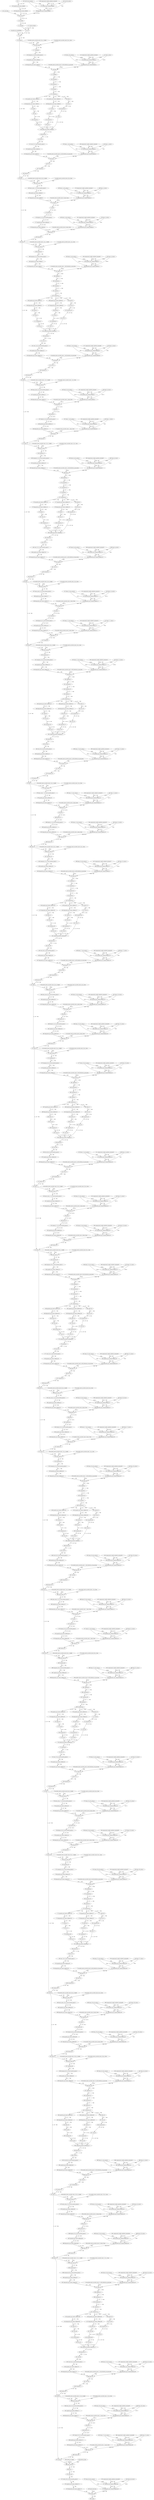 strict digraph  {
"0 encoder_pos_embedding" [id=0, type=get_attr];
"1 conv_proj_bias" [id=1, type=get_attr];
"2 encoder_layers_encoder_layer_0_ln_1_weight" [id=2, type=get_attr];
"3 encoder_layers_encoder_layer_0_ln_1_bias" [id=3, type=get_attr];
"4 encoder_layers_encoder_layer_0_self_attention_in_proj_bias" [id=4, type=get_attr];
"5 encoder_layers_encoder_layer_0_self_attention_out_proj_bias" [id=5, type=get_attr];
"6 encoder_layers_encoder_layer_0_ln_2_weight" [id=6, type=get_attr];
"7 encoder_layers_encoder_layer_0_ln_2_bias" [id=7, type=get_attr];
"8 encoder_layers_encoder_layer_0_mlp_0_bias" [id=8, type=get_attr];
"9 encoder_layers_encoder_layer_0_mlp_3_bias" [id=9, type=get_attr];
"10 encoder_layers_encoder_layer_1_ln_1_weight" [id=10, type=get_attr];
"11 encoder_layers_encoder_layer_1_ln_1_bias" [id=11, type=get_attr];
"12 encoder_layers_encoder_layer_1_self_attention_in_proj_bias" [id=12, type=get_attr];
"13 encoder_layers_encoder_layer_1_self_attention_out_proj_bias" [id=13, type=get_attr];
"14 encoder_layers_encoder_layer_1_ln_2_weight" [id=14, type=get_attr];
"15 encoder_layers_encoder_layer_1_ln_2_bias" [id=15, type=get_attr];
"16 encoder_layers_encoder_layer_1_mlp_0_bias" [id=16, type=get_attr];
"17 encoder_layers_encoder_layer_1_mlp_3_bias" [id=17, type=get_attr];
"18 encoder_layers_encoder_layer_2_ln_1_weight" [id=18, type=get_attr];
"19 encoder_layers_encoder_layer_2_ln_1_bias" [id=19, type=get_attr];
"20 encoder_layers_encoder_layer_2_self_attention_in_proj_bias" [id=20, type=get_attr];
"21 encoder_layers_encoder_layer_2_self_attention_out_proj_bias" [id=21, type=get_attr];
"22 encoder_layers_encoder_layer_2_ln_2_weight" [id=22, type=get_attr];
"23 encoder_layers_encoder_layer_2_ln_2_bias" [id=23, type=get_attr];
"24 encoder_layers_encoder_layer_2_mlp_0_bias" [id=24, type=get_attr];
"25 encoder_layers_encoder_layer_2_mlp_3_bias" [id=25, type=get_attr];
"26 encoder_layers_encoder_layer_3_ln_1_weight" [id=26, type=get_attr];
"27 encoder_layers_encoder_layer_3_ln_1_bias" [id=27, type=get_attr];
"28 encoder_layers_encoder_layer_3_self_attention_in_proj_bias" [id=28, type=get_attr];
"29 encoder_layers_encoder_layer_3_self_attention_out_proj_bias" [id=29, type=get_attr];
"30 encoder_layers_encoder_layer_3_ln_2_weight" [id=30, type=get_attr];
"31 encoder_layers_encoder_layer_3_ln_2_bias" [id=31, type=get_attr];
"32 encoder_layers_encoder_layer_3_mlp_0_bias" [id=32, type=get_attr];
"33 encoder_layers_encoder_layer_3_mlp_3_bias" [id=33, type=get_attr];
"34 encoder_layers_encoder_layer_4_ln_1_weight" [id=34, type=get_attr];
"35 encoder_layers_encoder_layer_4_ln_1_bias" [id=35, type=get_attr];
"36 encoder_layers_encoder_layer_4_self_attention_in_proj_bias" [id=36, type=get_attr];
"37 encoder_layers_encoder_layer_4_self_attention_out_proj_bias" [id=37, type=get_attr];
"38 encoder_layers_encoder_layer_4_ln_2_weight" [id=38, type=get_attr];
"39 encoder_layers_encoder_layer_4_ln_2_bias" [id=39, type=get_attr];
"40 encoder_layers_encoder_layer_4_mlp_0_bias" [id=40, type=get_attr];
"41 encoder_layers_encoder_layer_4_mlp_3_bias" [id=41, type=get_attr];
"42 encoder_layers_encoder_layer_5_ln_1_weight" [id=42, type=get_attr];
"43 encoder_layers_encoder_layer_5_ln_1_bias" [id=43, type=get_attr];
"44 encoder_layers_encoder_layer_5_self_attention_in_proj_bias" [id=44, type=get_attr];
"45 encoder_layers_encoder_layer_5_self_attention_out_proj_bias" [id=45, type=get_attr];
"46 encoder_layers_encoder_layer_5_ln_2_weight" [id=46, type=get_attr];
"47 encoder_layers_encoder_layer_5_ln_2_bias" [id=47, type=get_attr];
"48 encoder_layers_encoder_layer_5_mlp_0_bias" [id=48, type=get_attr];
"49 encoder_layers_encoder_layer_5_mlp_3_bias" [id=49, type=get_attr];
"50 encoder_layers_encoder_layer_6_ln_1_weight" [id=50, type=get_attr];
"51 encoder_layers_encoder_layer_6_ln_1_bias" [id=51, type=get_attr];
"52 encoder_layers_encoder_layer_6_self_attention_in_proj_bias" [id=52, type=get_attr];
"53 encoder_layers_encoder_layer_6_self_attention_out_proj_bias" [id=53, type=get_attr];
"54 encoder_layers_encoder_layer_6_ln_2_weight" [id=54, type=get_attr];
"55 encoder_layers_encoder_layer_6_ln_2_bias" [id=55, type=get_attr];
"56 encoder_layers_encoder_layer_6_mlp_0_bias" [id=56, type=get_attr];
"57 encoder_layers_encoder_layer_6_mlp_3_bias" [id=57, type=get_attr];
"58 encoder_layers_encoder_layer_7_ln_1_weight" [id=58, type=get_attr];
"59 encoder_layers_encoder_layer_7_ln_1_bias" [id=59, type=get_attr];
"60 encoder_layers_encoder_layer_7_self_attention_in_proj_bias" [id=60, type=get_attr];
"61 encoder_layers_encoder_layer_7_self_attention_out_proj_bias" [id=61, type=get_attr];
"62 encoder_layers_encoder_layer_7_ln_2_weight" [id=62, type=get_attr];
"63 encoder_layers_encoder_layer_7_ln_2_bias" [id=63, type=get_attr];
"64 encoder_layers_encoder_layer_7_mlp_0_bias" [id=64, type=get_attr];
"65 encoder_layers_encoder_layer_7_mlp_3_bias" [id=65, type=get_attr];
"66 encoder_layers_encoder_layer_8_ln_1_weight" [id=66, type=get_attr];
"67 encoder_layers_encoder_layer_8_ln_1_bias" [id=67, type=get_attr];
"68 encoder_layers_encoder_layer_8_self_attention_in_proj_bias" [id=68, type=get_attr];
"69 encoder_layers_encoder_layer_8_self_attention_out_proj_bias" [id=69, type=get_attr];
"70 encoder_layers_encoder_layer_8_ln_2_weight" [id=70, type=get_attr];
"71 encoder_layers_encoder_layer_8_ln_2_bias" [id=71, type=get_attr];
"72 encoder_layers_encoder_layer_8_mlp_0_bias" [id=72, type=get_attr];
"73 encoder_layers_encoder_layer_8_mlp_3_bias" [id=73, type=get_attr];
"74 encoder_layers_encoder_layer_9_ln_1_weight" [id=74, type=get_attr];
"75 encoder_layers_encoder_layer_9_ln_1_bias" [id=75, type=get_attr];
"76 encoder_layers_encoder_layer_9_self_attention_in_proj_bias" [id=76, type=get_attr];
"77 encoder_layers_encoder_layer_9_self_attention_out_proj_bias" [id=77, type=get_attr];
"78 encoder_layers_encoder_layer_9_ln_2_weight" [id=78, type=get_attr];
"79 encoder_layers_encoder_layer_9_ln_2_bias" [id=79, type=get_attr];
"80 encoder_layers_encoder_layer_9_mlp_0_bias" [id=80, type=get_attr];
"81 encoder_layers_encoder_layer_9_mlp_3_bias" [id=81, type=get_attr];
"82 encoder_layers_encoder_layer_10_ln_1_weight" [id=82, type=get_attr];
"83 encoder_layers_encoder_layer_10_ln_1_bias" [id=83, type=get_attr];
"84 encoder_layers_encoder_layer_10_self_attention_in_proj_bias" [id=84, type=get_attr];
"85 encoder_layers_encoder_layer_10_self_attention_out_proj_bias" [id=85, type=get_attr];
"86 encoder_layers_encoder_layer_10_ln_2_weight" [id=86, type=get_attr];
"87 encoder_layers_encoder_layer_10_ln_2_bias" [id=87, type=get_attr];
"88 encoder_layers_encoder_layer_10_mlp_0_bias" [id=88, type=get_attr];
"89 encoder_layers_encoder_layer_10_mlp_3_bias" [id=89, type=get_attr];
"90 encoder_layers_encoder_layer_11_ln_1_weight" [id=90, type=get_attr];
"91 encoder_layers_encoder_layer_11_ln_1_bias" [id=91, type=get_attr];
"92 encoder_layers_encoder_layer_11_self_attention_in_proj_bias" [id=92, type=get_attr];
"93 encoder_layers_encoder_layer_11_self_attention_out_proj_bias" [id=93, type=get_attr];
"94 encoder_layers_encoder_layer_11_ln_2_weight" [id=94, type=get_attr];
"95 encoder_layers_encoder_layer_11_ln_2_bias" [id=95, type=get_attr];
"96 encoder_layers_encoder_layer_11_mlp_0_bias" [id=96, type=get_attr];
"97 encoder_layers_encoder_layer_11_mlp_3_bias" [id=97, type=get_attr];
"98 encoder_ln_weight" [id=98, type=get_attr];
"99 encoder_ln_bias" [id=99, type=get_attr];
"100 heads_head_bias" [id=100, type=get_attr];
"101 x" [id=101, type=input];
"102 quantize_per_tensor_default" [id=102, type=quantize_per_tensor];
"103 dequantize_per_tensor_default" [id=103, type=dequantize_per_tensor];
"104 conv2d_scale_0" [id=104, type=get_attr];
"105 conv2d_zero_point_0" [id=105, type=get_attr];
"106 compressed_weight_updated_constant0" [id=106, type=get_attr];
"107 quantize_per_channel_default" [id=107, type=quantize_per_channel];
"108 dequantize_per_channel_default" [id=108, type=dequantize_per_channel];
"109 conv2d" [id=109, type=conv2d];
"110 reshape" [id=110, type=reshape];
"111 permute" [id=111, type=permute];
"112 _frozen_param0" [id=112, type=get_attr];
"113 cat" [id=113, type=cat];
"114 add" [id=114, type=add];
"115 dropout" [id=115, type=dropout];
"116 layer_norm" [id=116, type=layer_norm];
"117 transpose" [id=117, type=transpose];
"118 transpose_0_0_nncf_smooth_quant_0" [id=118, type=call_module];
"119 quantize_per_tensor_default_1" [id=119, type=quantize_per_tensor];
"120 dequantize_per_tensor_default_1" [id=120, type=dequantize_per_tensor];
"121 linear_scale_0" [id=121, type=get_attr];
"122 linear_zero_point_0" [id=122, type=get_attr];
"123 compressed_weight_updated_constant1" [id=123, type=get_attr];
"124 quantize_per_channel_default_1" [id=124, type=quantize_per_channel];
"125 dequantize_per_channel_default_1" [id=125, type=dequantize_per_channel];
"126 linear" [id=126, type=linear];
"127 unflatten" [id=127, type=unflatten];
"128 unsqueeze" [id=128, type=unsqueeze];
"129 transpose_1" [id=129, type=transpose];
"130 squeeze" [id=130, type=squeeze];
"131 contiguous" [id=131, type=contiguous];
"132 quantize_per_tensor_default_2" [id=132, type=quantize_per_tensor];
"133 dequantize_per_tensor_default_2" [id=133, type=dequantize_per_tensor];
"134 select" [id=134, type=select];
"135 quantize_per_tensor_default_3" [id=135, type=quantize_per_tensor];
"136 dequantize_per_tensor_default_3" [id=136, type=dequantize_per_tensor];
"137 select_1" [id=137, type=select];
"138 select_2" [id=138, type=select];
"139 view" [id=139, type=view];
"140 transpose_2" [id=140, type=transpose];
"141 view_1" [id=141, type=view];
"142 transpose_3" [id=142, type=transpose];
"143 view_2" [id=143, type=view];
"144 transpose_4" [id=144, type=transpose];
"145 view_3" [id=145, type=view];
"146 view_4" [id=146, type=view];
"147 view_5" [id=147, type=view];
"148 scaled_dot_product_attention" [id=148, type=scaled_dot_product_attention];
"149 permute_1" [id=149, type=permute];
"150 view_6" [id=150, type=view];
"151 view_6_0_0_nncf_smooth_quant_0" [id=151, type=call_module];
"152 quantize_per_tensor_default_4" [id=152, type=quantize_per_tensor];
"153 dequantize_per_tensor_default_4" [id=153, type=dequantize_per_tensor];
"154 linear_1_scale_0" [id=154, type=get_attr];
"155 linear_1_zero_point_0" [id=155, type=get_attr];
"156 compressed_weight_updated_constant2" [id=156, type=get_attr];
"157 quantize_per_channel_default_2" [id=157, type=quantize_per_channel];
"158 dequantize_per_channel_default_2" [id=158, type=dequantize_per_channel];
"159 linear_1" [id=159, type=linear];
"160 view_7" [id=160, type=view];
"161 transpose_5" [id=161, type=transpose];
"162 dropout_1" [id=162, type=dropout];
"163 add_1" [id=163, type=add];
"164 layer_norm_1" [id=164, type=layer_norm];
"165 layer_norm_1_0_0_nncf_smooth_quant_0" [id=165, type=call_module];
"166 quantize_per_tensor_default_5" [id=166, type=quantize_per_tensor];
"167 dequantize_per_tensor_default_5" [id=167, type=dequantize_per_tensor];
"168 linear_2_scale_0" [id=168, type=get_attr];
"169 linear_2_zero_point_0" [id=169, type=get_attr];
"170 compressed_weight_updated_constant3" [id=170, type=get_attr];
"171 quantize_per_channel_default_3" [id=171, type=quantize_per_channel];
"172 dequantize_per_channel_default_3" [id=172, type=dequantize_per_channel];
"173 linear_2" [id=173, type=linear];
"174 gelu" [id=174, type=gelu];
"175 dropout_2" [id=175, type=dropout];
"176 dropout_2_0_0_nncf_smooth_quant_0" [id=176, type=call_module];
"177 quantize_per_tensor_default_6" [id=177, type=quantize_per_tensor];
"178 dequantize_per_tensor_default_6" [id=178, type=dequantize_per_tensor];
"179 linear_3_scale_0" [id=179, type=get_attr];
"180 linear_3_zero_point_0" [id=180, type=get_attr];
"181 compressed_weight_updated_constant4" [id=181, type=get_attr];
"182 quantize_per_channel_default_4" [id=182, type=quantize_per_channel];
"183 dequantize_per_channel_default_4" [id=183, type=dequantize_per_channel];
"184 linear_3" [id=184, type=linear];
"185 dropout_3" [id=185, type=dropout];
"186 add_2" [id=186, type=add];
"187 layer_norm_2" [id=187, type=layer_norm];
"188 transpose_6" [id=188, type=transpose];
"189 transpose_6_0_0_nncf_smooth_quant_0" [id=189, type=call_module];
"190 quantize_per_tensor_default_7" [id=190, type=quantize_per_tensor];
"191 dequantize_per_tensor_default_7" [id=191, type=dequantize_per_tensor];
"192 linear_4_scale_0" [id=192, type=get_attr];
"193 linear_4_zero_point_0" [id=193, type=get_attr];
"194 compressed_weight_updated_constant5" [id=194, type=get_attr];
"195 quantize_per_channel_default_5" [id=195, type=quantize_per_channel];
"196 dequantize_per_channel_default_5" [id=196, type=dequantize_per_channel];
"197 linear_4" [id=197, type=linear];
"198 unflatten_1" [id=198, type=unflatten];
"199 unsqueeze_1" [id=199, type=unsqueeze];
"200 transpose_7" [id=200, type=transpose];
"201 squeeze_1" [id=201, type=squeeze];
"202 contiguous_1" [id=202, type=contiguous];
"203 quantize_per_tensor_default_8" [id=203, type=quantize_per_tensor];
"204 dequantize_per_tensor_default_8" [id=204, type=dequantize_per_tensor];
"205 select_3" [id=205, type=select];
"206 quantize_per_tensor_default_9" [id=206, type=quantize_per_tensor];
"207 dequantize_per_tensor_default_9" [id=207, type=dequantize_per_tensor];
"208 select_4" [id=208, type=select];
"209 select_5" [id=209, type=select];
"210 view_8" [id=210, type=view];
"211 transpose_8" [id=211, type=transpose];
"212 view_9" [id=212, type=view];
"213 transpose_9" [id=213, type=transpose];
"214 view_10" [id=214, type=view];
"215 transpose_10" [id=215, type=transpose];
"216 view_11" [id=216, type=view];
"217 view_12" [id=217, type=view];
"218 view_13" [id=218, type=view];
"219 scaled_dot_product_attention_1" [id=219, type=scaled_dot_product_attention];
"220 permute_2" [id=220, type=permute];
"221 view_14" [id=221, type=view];
"222 view_14_0_0_nncf_smooth_quant_0" [id=222, type=call_module];
"223 quantize_per_tensor_default_10" [id=223, type=quantize_per_tensor];
"224 dequantize_per_tensor_default_10" [id=224, type=dequantize_per_tensor];
"225 linear_5_scale_0" [id=225, type=get_attr];
"226 linear_5_zero_point_0" [id=226, type=get_attr];
"227 compressed_weight_updated_constant6" [id=227, type=get_attr];
"228 quantize_per_channel_default_6" [id=228, type=quantize_per_channel];
"229 dequantize_per_channel_default_6" [id=229, type=dequantize_per_channel];
"230 linear_5" [id=230, type=linear];
"231 view_15" [id=231, type=view];
"232 transpose_11" [id=232, type=transpose];
"233 dropout_4" [id=233, type=dropout];
"234 add_3" [id=234, type=add];
"235 layer_norm_3" [id=235, type=layer_norm];
"236 layer_norm_3_0_0_nncf_smooth_quant_0" [id=236, type=call_module];
"237 quantize_per_tensor_default_11" [id=237, type=quantize_per_tensor];
"238 dequantize_per_tensor_default_11" [id=238, type=dequantize_per_tensor];
"239 linear_6_scale_0" [id=239, type=get_attr];
"240 linear_6_zero_point_0" [id=240, type=get_attr];
"241 compressed_weight_updated_constant7" [id=241, type=get_attr];
"242 quantize_per_channel_default_7" [id=242, type=quantize_per_channel];
"243 dequantize_per_channel_default_7" [id=243, type=dequantize_per_channel];
"244 linear_6" [id=244, type=linear];
"245 gelu_1" [id=245, type=gelu];
"246 dropout_5" [id=246, type=dropout];
"247 dropout_5_0_0_nncf_smooth_quant_0" [id=247, type=call_module];
"248 quantize_per_tensor_default_12" [id=248, type=quantize_per_tensor];
"249 dequantize_per_tensor_default_12" [id=249, type=dequantize_per_tensor];
"250 linear_7_scale_0" [id=250, type=get_attr];
"251 linear_7_zero_point_0" [id=251, type=get_attr];
"252 compressed_weight_updated_constant8" [id=252, type=get_attr];
"253 quantize_per_channel_default_8" [id=253, type=quantize_per_channel];
"254 dequantize_per_channel_default_8" [id=254, type=dequantize_per_channel];
"255 linear_7" [id=255, type=linear];
"256 dropout_6" [id=256, type=dropout];
"257 add_4" [id=257, type=add];
"258 layer_norm_4" [id=258, type=layer_norm];
"259 transpose_12" [id=259, type=transpose];
"260 transpose_12_0_0_nncf_smooth_quant_0" [id=260, type=call_module];
"261 quantize_per_tensor_default_13" [id=261, type=quantize_per_tensor];
"262 dequantize_per_tensor_default_13" [id=262, type=dequantize_per_tensor];
"263 linear_8_scale_0" [id=263, type=get_attr];
"264 linear_8_zero_point_0" [id=264, type=get_attr];
"265 compressed_weight_updated_constant9" [id=265, type=get_attr];
"266 quantize_per_channel_default_9" [id=266, type=quantize_per_channel];
"267 dequantize_per_channel_default_9" [id=267, type=dequantize_per_channel];
"268 linear_8" [id=268, type=linear];
"269 unflatten_2" [id=269, type=unflatten];
"270 unsqueeze_2" [id=270, type=unsqueeze];
"271 transpose_13" [id=271, type=transpose];
"272 squeeze_2" [id=272, type=squeeze];
"273 contiguous_2" [id=273, type=contiguous];
"274 quantize_per_tensor_default_14" [id=274, type=quantize_per_tensor];
"275 dequantize_per_tensor_default_14" [id=275, type=dequantize_per_tensor];
"276 select_6" [id=276, type=select];
"277 quantize_per_tensor_default_15" [id=277, type=quantize_per_tensor];
"278 dequantize_per_tensor_default_15" [id=278, type=dequantize_per_tensor];
"279 select_7" [id=279, type=select];
"280 select_8" [id=280, type=select];
"281 view_16" [id=281, type=view];
"282 transpose_14" [id=282, type=transpose];
"283 view_17" [id=283, type=view];
"284 transpose_15" [id=284, type=transpose];
"285 view_18" [id=285, type=view];
"286 transpose_16" [id=286, type=transpose];
"287 view_19" [id=287, type=view];
"288 view_20" [id=288, type=view];
"289 view_21" [id=289, type=view];
"290 scaled_dot_product_attention_2" [id=290, type=scaled_dot_product_attention];
"291 permute_3" [id=291, type=permute];
"292 view_22" [id=292, type=view];
"293 view_22_0_0_nncf_smooth_quant_0" [id=293, type=call_module];
"294 quantize_per_tensor_default_16" [id=294, type=quantize_per_tensor];
"295 dequantize_per_tensor_default_16" [id=295, type=dequantize_per_tensor];
"296 linear_9_scale_0" [id=296, type=get_attr];
"297 linear_9_zero_point_0" [id=297, type=get_attr];
"298 compressed_weight_updated_constant10" [id=298, type=get_attr];
"299 quantize_per_channel_default_10" [id=299, type=quantize_per_channel];
"300 dequantize_per_channel_default_10" [id=300, type=dequantize_per_channel];
"301 linear_9" [id=301, type=linear];
"302 view_23" [id=302, type=view];
"303 transpose_17" [id=303, type=transpose];
"304 dropout_7" [id=304, type=dropout];
"305 add_5" [id=305, type=add];
"306 layer_norm_5" [id=306, type=layer_norm];
"307 layer_norm_5_0_0_nncf_smooth_quant_0" [id=307, type=call_module];
"308 quantize_per_tensor_default_17" [id=308, type=quantize_per_tensor];
"309 dequantize_per_tensor_default_17" [id=309, type=dequantize_per_tensor];
"310 linear_10_scale_0" [id=310, type=get_attr];
"311 linear_10_zero_point_0" [id=311, type=get_attr];
"312 compressed_weight_updated_constant11" [id=312, type=get_attr];
"313 quantize_per_channel_default_11" [id=313, type=quantize_per_channel];
"314 dequantize_per_channel_default_11" [id=314, type=dequantize_per_channel];
"315 linear_10" [id=315, type=linear];
"316 gelu_2" [id=316, type=gelu];
"317 dropout_8" [id=317, type=dropout];
"318 dropout_8_0_0_nncf_smooth_quant_0" [id=318, type=call_module];
"319 quantize_per_tensor_default_18" [id=319, type=quantize_per_tensor];
"320 dequantize_per_tensor_default_18" [id=320, type=dequantize_per_tensor];
"321 linear_11_scale_0" [id=321, type=get_attr];
"322 linear_11_zero_point_0" [id=322, type=get_attr];
"323 compressed_weight_updated_constant12" [id=323, type=get_attr];
"324 quantize_per_channel_default_12" [id=324, type=quantize_per_channel];
"325 dequantize_per_channel_default_12" [id=325, type=dequantize_per_channel];
"326 linear_11" [id=326, type=linear];
"327 dropout_9" [id=327, type=dropout];
"328 add_6" [id=328, type=add];
"329 layer_norm_6" [id=329, type=layer_norm];
"330 transpose_18" [id=330, type=transpose];
"331 transpose_18_0_0_nncf_smooth_quant_0" [id=331, type=call_module];
"332 quantize_per_tensor_default_19" [id=332, type=quantize_per_tensor];
"333 dequantize_per_tensor_default_19" [id=333, type=dequantize_per_tensor];
"334 linear_12_scale_0" [id=334, type=get_attr];
"335 linear_12_zero_point_0" [id=335, type=get_attr];
"336 compressed_weight_updated_constant13" [id=336, type=get_attr];
"337 quantize_per_channel_default_13" [id=337, type=quantize_per_channel];
"338 dequantize_per_channel_default_13" [id=338, type=dequantize_per_channel];
"339 linear_12" [id=339, type=linear];
"340 unflatten_3" [id=340, type=unflatten];
"341 unsqueeze_3" [id=341, type=unsqueeze];
"342 transpose_19" [id=342, type=transpose];
"343 squeeze_3" [id=343, type=squeeze];
"344 contiguous_3" [id=344, type=contiguous];
"345 quantize_per_tensor_default_20" [id=345, type=quantize_per_tensor];
"346 dequantize_per_tensor_default_20" [id=346, type=dequantize_per_tensor];
"347 select_9" [id=347, type=select];
"348 quantize_per_tensor_default_21" [id=348, type=quantize_per_tensor];
"349 dequantize_per_tensor_default_21" [id=349, type=dequantize_per_tensor];
"350 select_10" [id=350, type=select];
"351 select_11" [id=351, type=select];
"352 view_24" [id=352, type=view];
"353 transpose_20" [id=353, type=transpose];
"354 view_25" [id=354, type=view];
"355 transpose_21" [id=355, type=transpose];
"356 view_26" [id=356, type=view];
"357 transpose_22" [id=357, type=transpose];
"358 view_27" [id=358, type=view];
"359 view_28" [id=359, type=view];
"360 view_29" [id=360, type=view];
"361 scaled_dot_product_attention_3" [id=361, type=scaled_dot_product_attention];
"362 permute_4" [id=362, type=permute];
"363 view_30" [id=363, type=view];
"364 view_30_0_0_nncf_smooth_quant_0" [id=364, type=call_module];
"365 quantize_per_tensor_default_22" [id=365, type=quantize_per_tensor];
"366 dequantize_per_tensor_default_22" [id=366, type=dequantize_per_tensor];
"367 linear_13_scale_0" [id=367, type=get_attr];
"368 linear_13_zero_point_0" [id=368, type=get_attr];
"369 compressed_weight_updated_constant14" [id=369, type=get_attr];
"370 quantize_per_channel_default_14" [id=370, type=quantize_per_channel];
"371 dequantize_per_channel_default_14" [id=371, type=dequantize_per_channel];
"372 linear_13" [id=372, type=linear];
"373 view_31" [id=373, type=view];
"374 transpose_23" [id=374, type=transpose];
"375 dropout_10" [id=375, type=dropout];
"376 add_7" [id=376, type=add];
"377 layer_norm_7" [id=377, type=layer_norm];
"378 layer_norm_7_0_0_nncf_smooth_quant_0" [id=378, type=call_module];
"379 quantize_per_tensor_default_23" [id=379, type=quantize_per_tensor];
"380 dequantize_per_tensor_default_23" [id=380, type=dequantize_per_tensor];
"381 linear_14_scale_0" [id=381, type=get_attr];
"382 linear_14_zero_point_0" [id=382, type=get_attr];
"383 compressed_weight_updated_constant15" [id=383, type=get_attr];
"384 quantize_per_channel_default_15" [id=384, type=quantize_per_channel];
"385 dequantize_per_channel_default_15" [id=385, type=dequantize_per_channel];
"386 linear_14" [id=386, type=linear];
"387 gelu_3" [id=387, type=gelu];
"388 dropout_11" [id=388, type=dropout];
"389 dropout_11_0_0_nncf_smooth_quant_0" [id=389, type=call_module];
"390 quantize_per_tensor_default_24" [id=390, type=quantize_per_tensor];
"391 dequantize_per_tensor_default_24" [id=391, type=dequantize_per_tensor];
"392 linear_15_scale_0" [id=392, type=get_attr];
"393 linear_15_zero_point_0" [id=393, type=get_attr];
"394 compressed_weight_updated_constant16" [id=394, type=get_attr];
"395 quantize_per_channel_default_16" [id=395, type=quantize_per_channel];
"396 dequantize_per_channel_default_16" [id=396, type=dequantize_per_channel];
"397 linear_15" [id=397, type=linear];
"398 dropout_12" [id=398, type=dropout];
"399 add_8" [id=399, type=add];
"400 layer_norm_8" [id=400, type=layer_norm];
"401 transpose_24" [id=401, type=transpose];
"402 transpose_24_0_0_nncf_smooth_quant_0" [id=402, type=call_module];
"403 quantize_per_tensor_default_25" [id=403, type=quantize_per_tensor];
"404 dequantize_per_tensor_default_25" [id=404, type=dequantize_per_tensor];
"405 linear_16_scale_0" [id=405, type=get_attr];
"406 linear_16_zero_point_0" [id=406, type=get_attr];
"407 compressed_weight_updated_constant17" [id=407, type=get_attr];
"408 quantize_per_channel_default_17" [id=408, type=quantize_per_channel];
"409 dequantize_per_channel_default_17" [id=409, type=dequantize_per_channel];
"410 linear_16" [id=410, type=linear];
"411 unflatten_4" [id=411, type=unflatten];
"412 unsqueeze_4" [id=412, type=unsqueeze];
"413 transpose_25" [id=413, type=transpose];
"414 squeeze_4" [id=414, type=squeeze];
"415 contiguous_4" [id=415, type=contiguous];
"416 quantize_per_tensor_default_26" [id=416, type=quantize_per_tensor];
"417 dequantize_per_tensor_default_26" [id=417, type=dequantize_per_tensor];
"418 select_12" [id=418, type=select];
"419 quantize_per_tensor_default_27" [id=419, type=quantize_per_tensor];
"420 dequantize_per_tensor_default_27" [id=420, type=dequantize_per_tensor];
"421 select_13" [id=421, type=select];
"422 select_14" [id=422, type=select];
"423 view_32" [id=423, type=view];
"424 transpose_26" [id=424, type=transpose];
"425 view_33" [id=425, type=view];
"426 transpose_27" [id=426, type=transpose];
"427 view_34" [id=427, type=view];
"428 transpose_28" [id=428, type=transpose];
"429 view_35" [id=429, type=view];
"430 view_36" [id=430, type=view];
"431 view_37" [id=431, type=view];
"432 scaled_dot_product_attention_4" [id=432, type=scaled_dot_product_attention];
"433 permute_5" [id=433, type=permute];
"434 view_38" [id=434, type=view];
"435 view_38_0_0_nncf_smooth_quant_0" [id=435, type=call_module];
"436 quantize_per_tensor_default_28" [id=436, type=quantize_per_tensor];
"437 dequantize_per_tensor_default_28" [id=437, type=dequantize_per_tensor];
"438 linear_17_scale_0" [id=438, type=get_attr];
"439 linear_17_zero_point_0" [id=439, type=get_attr];
"440 compressed_weight_updated_constant18" [id=440, type=get_attr];
"441 quantize_per_channel_default_18" [id=441, type=quantize_per_channel];
"442 dequantize_per_channel_default_18" [id=442, type=dequantize_per_channel];
"443 linear_17" [id=443, type=linear];
"444 view_39" [id=444, type=view];
"445 transpose_29" [id=445, type=transpose];
"446 dropout_13" [id=446, type=dropout];
"447 add_9" [id=447, type=add];
"448 layer_norm_9" [id=448, type=layer_norm];
"449 layer_norm_9_0_0_nncf_smooth_quant_0" [id=449, type=call_module];
"450 quantize_per_tensor_default_29" [id=450, type=quantize_per_tensor];
"451 dequantize_per_tensor_default_29" [id=451, type=dequantize_per_tensor];
"452 linear_18_scale_0" [id=452, type=get_attr];
"453 linear_18_zero_point_0" [id=453, type=get_attr];
"454 compressed_weight_updated_constant19" [id=454, type=get_attr];
"455 quantize_per_channel_default_19" [id=455, type=quantize_per_channel];
"456 dequantize_per_channel_default_19" [id=456, type=dequantize_per_channel];
"457 linear_18" [id=457, type=linear];
"458 gelu_4" [id=458, type=gelu];
"459 dropout_14" [id=459, type=dropout];
"460 dropout_14_0_0_nncf_smooth_quant_0" [id=460, type=call_module];
"461 quantize_per_tensor_default_30" [id=461, type=quantize_per_tensor];
"462 dequantize_per_tensor_default_30" [id=462, type=dequantize_per_tensor];
"463 linear_19_scale_0" [id=463, type=get_attr];
"464 linear_19_zero_point_0" [id=464, type=get_attr];
"465 compressed_weight_updated_constant20" [id=465, type=get_attr];
"466 quantize_per_channel_default_20" [id=466, type=quantize_per_channel];
"467 dequantize_per_channel_default_20" [id=467, type=dequantize_per_channel];
"468 linear_19" [id=468, type=linear];
"469 dropout_15" [id=469, type=dropout];
"470 add_10" [id=470, type=add];
"471 layer_norm_10" [id=471, type=layer_norm];
"472 transpose_30" [id=472, type=transpose];
"473 transpose_30_0_0_nncf_smooth_quant_0" [id=473, type=call_module];
"474 quantize_per_tensor_default_31" [id=474, type=quantize_per_tensor];
"475 dequantize_per_tensor_default_31" [id=475, type=dequantize_per_tensor];
"476 linear_20_scale_0" [id=476, type=get_attr];
"477 linear_20_zero_point_0" [id=477, type=get_attr];
"478 compressed_weight_updated_constant21" [id=478, type=get_attr];
"479 quantize_per_channel_default_21" [id=479, type=quantize_per_channel];
"480 dequantize_per_channel_default_21" [id=480, type=dequantize_per_channel];
"481 linear_20" [id=481, type=linear];
"482 unflatten_5" [id=482, type=unflatten];
"483 unsqueeze_5" [id=483, type=unsqueeze];
"484 transpose_31" [id=484, type=transpose];
"485 squeeze_5" [id=485, type=squeeze];
"486 contiguous_5" [id=486, type=contiguous];
"487 quantize_per_tensor_default_32" [id=487, type=quantize_per_tensor];
"488 dequantize_per_tensor_default_32" [id=488, type=dequantize_per_tensor];
"489 select_15" [id=489, type=select];
"490 quantize_per_tensor_default_33" [id=490, type=quantize_per_tensor];
"491 dequantize_per_tensor_default_33" [id=491, type=dequantize_per_tensor];
"492 select_16" [id=492, type=select];
"493 select_17" [id=493, type=select];
"494 view_40" [id=494, type=view];
"495 transpose_32" [id=495, type=transpose];
"496 view_41" [id=496, type=view];
"497 transpose_33" [id=497, type=transpose];
"498 view_42" [id=498, type=view];
"499 transpose_34" [id=499, type=transpose];
"500 view_43" [id=500, type=view];
"501 view_44" [id=501, type=view];
"502 view_45" [id=502, type=view];
"503 scaled_dot_product_attention_5" [id=503, type=scaled_dot_product_attention];
"504 permute_6" [id=504, type=permute];
"505 view_46" [id=505, type=view];
"506 view_46_0_0_nncf_smooth_quant_0" [id=506, type=call_module];
"507 quantize_per_tensor_default_34" [id=507, type=quantize_per_tensor];
"508 dequantize_per_tensor_default_34" [id=508, type=dequantize_per_tensor];
"509 linear_21_scale_0" [id=509, type=get_attr];
"510 linear_21_zero_point_0" [id=510, type=get_attr];
"511 compressed_weight_updated_constant22" [id=511, type=get_attr];
"512 quantize_per_channel_default_22" [id=512, type=quantize_per_channel];
"513 dequantize_per_channel_default_22" [id=513, type=dequantize_per_channel];
"514 linear_21" [id=514, type=linear];
"515 view_47" [id=515, type=view];
"516 transpose_35" [id=516, type=transpose];
"517 dropout_16" [id=517, type=dropout];
"518 add_11" [id=518, type=add];
"519 layer_norm_11" [id=519, type=layer_norm];
"520 layer_norm_11_0_0_nncf_smooth_quant_0" [id=520, type=call_module];
"521 quantize_per_tensor_default_35" [id=521, type=quantize_per_tensor];
"522 dequantize_per_tensor_default_35" [id=522, type=dequantize_per_tensor];
"523 linear_22_scale_0" [id=523, type=get_attr];
"524 linear_22_zero_point_0" [id=524, type=get_attr];
"525 compressed_weight_updated_constant23" [id=525, type=get_attr];
"526 quantize_per_channel_default_23" [id=526, type=quantize_per_channel];
"527 dequantize_per_channel_default_23" [id=527, type=dequantize_per_channel];
"528 linear_22" [id=528, type=linear];
"529 gelu_5" [id=529, type=gelu];
"530 dropout_17" [id=530, type=dropout];
"531 dropout_17_0_0_nncf_smooth_quant_0" [id=531, type=call_module];
"532 quantize_per_tensor_default_36" [id=532, type=quantize_per_tensor];
"533 dequantize_per_tensor_default_36" [id=533, type=dequantize_per_tensor];
"534 linear_23_scale_0" [id=534, type=get_attr];
"535 linear_23_zero_point_0" [id=535, type=get_attr];
"536 compressed_weight_updated_constant24" [id=536, type=get_attr];
"537 quantize_per_channel_default_24" [id=537, type=quantize_per_channel];
"538 dequantize_per_channel_default_24" [id=538, type=dequantize_per_channel];
"539 linear_23" [id=539, type=linear];
"540 dropout_18" [id=540, type=dropout];
"541 add_12" [id=541, type=add];
"542 layer_norm_12" [id=542, type=layer_norm];
"543 transpose_36" [id=543, type=transpose];
"544 transpose_36_0_0_nncf_smooth_quant_0" [id=544, type=call_module];
"545 quantize_per_tensor_default_37" [id=545, type=quantize_per_tensor];
"546 dequantize_per_tensor_default_37" [id=546, type=dequantize_per_tensor];
"547 linear_24_scale_0" [id=547, type=get_attr];
"548 linear_24_zero_point_0" [id=548, type=get_attr];
"549 compressed_weight_updated_constant25" [id=549, type=get_attr];
"550 quantize_per_channel_default_25" [id=550, type=quantize_per_channel];
"551 dequantize_per_channel_default_25" [id=551, type=dequantize_per_channel];
"552 linear_24" [id=552, type=linear];
"553 unflatten_6" [id=553, type=unflatten];
"554 unsqueeze_6" [id=554, type=unsqueeze];
"555 transpose_37" [id=555, type=transpose];
"556 squeeze_6" [id=556, type=squeeze];
"557 contiguous_6" [id=557, type=contiguous];
"558 quantize_per_tensor_default_38" [id=558, type=quantize_per_tensor];
"559 dequantize_per_tensor_default_38" [id=559, type=dequantize_per_tensor];
"560 select_18" [id=560, type=select];
"561 quantize_per_tensor_default_39" [id=561, type=quantize_per_tensor];
"562 dequantize_per_tensor_default_39" [id=562, type=dequantize_per_tensor];
"563 select_19" [id=563, type=select];
"564 select_20" [id=564, type=select];
"565 view_48" [id=565, type=view];
"566 transpose_38" [id=566, type=transpose];
"567 view_49" [id=567, type=view];
"568 transpose_39" [id=568, type=transpose];
"569 view_50" [id=569, type=view];
"570 transpose_40" [id=570, type=transpose];
"571 view_51" [id=571, type=view];
"572 view_52" [id=572, type=view];
"573 view_53" [id=573, type=view];
"574 scaled_dot_product_attention_6" [id=574, type=scaled_dot_product_attention];
"575 permute_7" [id=575, type=permute];
"576 view_54" [id=576, type=view];
"577 view_54_0_0_nncf_smooth_quant_0" [id=577, type=call_module];
"578 quantize_per_tensor_default_40" [id=578, type=quantize_per_tensor];
"579 dequantize_per_tensor_default_40" [id=579, type=dequantize_per_tensor];
"580 linear_25_scale_0" [id=580, type=get_attr];
"581 linear_25_zero_point_0" [id=581, type=get_attr];
"582 compressed_weight_updated_constant26" [id=582, type=get_attr];
"583 quantize_per_channel_default_26" [id=583, type=quantize_per_channel];
"584 dequantize_per_channel_default_26" [id=584, type=dequantize_per_channel];
"585 linear_25" [id=585, type=linear];
"586 view_55" [id=586, type=view];
"587 transpose_41" [id=587, type=transpose];
"588 dropout_19" [id=588, type=dropout];
"589 add_13" [id=589, type=add];
"590 layer_norm_13" [id=590, type=layer_norm];
"591 layer_norm_13_0_0_nncf_smooth_quant_0" [id=591, type=call_module];
"592 quantize_per_tensor_default_41" [id=592, type=quantize_per_tensor];
"593 dequantize_per_tensor_default_41" [id=593, type=dequantize_per_tensor];
"594 linear_26_scale_0" [id=594, type=get_attr];
"595 linear_26_zero_point_0" [id=595, type=get_attr];
"596 compressed_weight_updated_constant27" [id=596, type=get_attr];
"597 quantize_per_channel_default_27" [id=597, type=quantize_per_channel];
"598 dequantize_per_channel_default_27" [id=598, type=dequantize_per_channel];
"599 linear_26" [id=599, type=linear];
"600 gelu_6" [id=600, type=gelu];
"601 dropout_20" [id=601, type=dropout];
"602 dropout_20_0_0_nncf_smooth_quant_0" [id=602, type=call_module];
"603 quantize_per_tensor_default_42" [id=603, type=quantize_per_tensor];
"604 dequantize_per_tensor_default_42" [id=604, type=dequantize_per_tensor];
"605 linear_27_scale_0" [id=605, type=get_attr];
"606 linear_27_zero_point_0" [id=606, type=get_attr];
"607 compressed_weight_updated_constant28" [id=607, type=get_attr];
"608 quantize_per_channel_default_28" [id=608, type=quantize_per_channel];
"609 dequantize_per_channel_default_28" [id=609, type=dequantize_per_channel];
"610 linear_27" [id=610, type=linear];
"611 dropout_21" [id=611, type=dropout];
"612 add_14" [id=612, type=add];
"613 layer_norm_14" [id=613, type=layer_norm];
"614 transpose_42" [id=614, type=transpose];
"615 transpose_42_0_0_nncf_smooth_quant_0" [id=615, type=call_module];
"616 quantize_per_tensor_default_43" [id=616, type=quantize_per_tensor];
"617 dequantize_per_tensor_default_43" [id=617, type=dequantize_per_tensor];
"618 linear_28_scale_0" [id=618, type=get_attr];
"619 linear_28_zero_point_0" [id=619, type=get_attr];
"620 compressed_weight_updated_constant29" [id=620, type=get_attr];
"621 quantize_per_channel_default_29" [id=621, type=quantize_per_channel];
"622 dequantize_per_channel_default_29" [id=622, type=dequantize_per_channel];
"623 linear_28" [id=623, type=linear];
"624 unflatten_7" [id=624, type=unflatten];
"625 unsqueeze_7" [id=625, type=unsqueeze];
"626 transpose_43" [id=626, type=transpose];
"627 squeeze_7" [id=627, type=squeeze];
"628 contiguous_7" [id=628, type=contiguous];
"629 quantize_per_tensor_default_44" [id=629, type=quantize_per_tensor];
"630 dequantize_per_tensor_default_44" [id=630, type=dequantize_per_tensor];
"631 select_21" [id=631, type=select];
"632 quantize_per_tensor_default_45" [id=632, type=quantize_per_tensor];
"633 dequantize_per_tensor_default_45" [id=633, type=dequantize_per_tensor];
"634 select_22" [id=634, type=select];
"635 select_23" [id=635, type=select];
"636 view_56" [id=636, type=view];
"637 transpose_44" [id=637, type=transpose];
"638 view_57" [id=638, type=view];
"639 transpose_45" [id=639, type=transpose];
"640 view_58" [id=640, type=view];
"641 transpose_46" [id=641, type=transpose];
"642 view_59" [id=642, type=view];
"643 view_60" [id=643, type=view];
"644 view_61" [id=644, type=view];
"645 scaled_dot_product_attention_7" [id=645, type=scaled_dot_product_attention];
"646 permute_8" [id=646, type=permute];
"647 view_62" [id=647, type=view];
"648 view_62_0_0_nncf_smooth_quant_0" [id=648, type=call_module];
"649 quantize_per_tensor_default_46" [id=649, type=quantize_per_tensor];
"650 dequantize_per_tensor_default_46" [id=650, type=dequantize_per_tensor];
"651 linear_29_scale_0" [id=651, type=get_attr];
"652 linear_29_zero_point_0" [id=652, type=get_attr];
"653 compressed_weight_updated_constant30" [id=653, type=get_attr];
"654 quantize_per_channel_default_30" [id=654, type=quantize_per_channel];
"655 dequantize_per_channel_default_30" [id=655, type=dequantize_per_channel];
"656 linear_29" [id=656, type=linear];
"657 view_63" [id=657, type=view];
"658 transpose_47" [id=658, type=transpose];
"659 dropout_22" [id=659, type=dropout];
"660 add_15" [id=660, type=add];
"661 layer_norm_15" [id=661, type=layer_norm];
"662 layer_norm_15_0_0_nncf_smooth_quant_0" [id=662, type=call_module];
"663 quantize_per_tensor_default_47" [id=663, type=quantize_per_tensor];
"664 dequantize_per_tensor_default_47" [id=664, type=dequantize_per_tensor];
"665 linear_30_scale_0" [id=665, type=get_attr];
"666 linear_30_zero_point_0" [id=666, type=get_attr];
"667 compressed_weight_updated_constant31" [id=667, type=get_attr];
"668 quantize_per_channel_default_31" [id=668, type=quantize_per_channel];
"669 dequantize_per_channel_default_31" [id=669, type=dequantize_per_channel];
"670 linear_30" [id=670, type=linear];
"671 gelu_7" [id=671, type=gelu];
"672 dropout_23" [id=672, type=dropout];
"673 dropout_23_0_0_nncf_smooth_quant_0" [id=673, type=call_module];
"674 quantize_per_tensor_default_48" [id=674, type=quantize_per_tensor];
"675 dequantize_per_tensor_default_48" [id=675, type=dequantize_per_tensor];
"676 linear_31_scale_0" [id=676, type=get_attr];
"677 linear_31_zero_point_0" [id=677, type=get_attr];
"678 compressed_weight_updated_constant32" [id=678, type=get_attr];
"679 quantize_per_channel_default_32" [id=679, type=quantize_per_channel];
"680 dequantize_per_channel_default_32" [id=680, type=dequantize_per_channel];
"681 linear_31" [id=681, type=linear];
"682 dropout_24" [id=682, type=dropout];
"683 add_16" [id=683, type=add];
"684 layer_norm_16" [id=684, type=layer_norm];
"685 transpose_48" [id=685, type=transpose];
"686 transpose_48_0_0_nncf_smooth_quant_0" [id=686, type=call_module];
"687 quantize_per_tensor_default_49" [id=687, type=quantize_per_tensor];
"688 dequantize_per_tensor_default_49" [id=688, type=dequantize_per_tensor];
"689 linear_32_scale_0" [id=689, type=get_attr];
"690 linear_32_zero_point_0" [id=690, type=get_attr];
"691 compressed_weight_updated_constant33" [id=691, type=get_attr];
"692 quantize_per_channel_default_33" [id=692, type=quantize_per_channel];
"693 dequantize_per_channel_default_33" [id=693, type=dequantize_per_channel];
"694 linear_32" [id=694, type=linear];
"695 unflatten_8" [id=695, type=unflatten];
"696 unsqueeze_8" [id=696, type=unsqueeze];
"697 transpose_49" [id=697, type=transpose];
"698 squeeze_8" [id=698, type=squeeze];
"699 contiguous_8" [id=699, type=contiguous];
"700 quantize_per_tensor_default_50" [id=700, type=quantize_per_tensor];
"701 dequantize_per_tensor_default_50" [id=701, type=dequantize_per_tensor];
"702 select_24" [id=702, type=select];
"703 quantize_per_tensor_default_51" [id=703, type=quantize_per_tensor];
"704 dequantize_per_tensor_default_51" [id=704, type=dequantize_per_tensor];
"705 select_25" [id=705, type=select];
"706 select_26" [id=706, type=select];
"707 view_64" [id=707, type=view];
"708 transpose_50" [id=708, type=transpose];
"709 view_65" [id=709, type=view];
"710 transpose_51" [id=710, type=transpose];
"711 view_66" [id=711, type=view];
"712 transpose_52" [id=712, type=transpose];
"713 view_67" [id=713, type=view];
"714 view_68" [id=714, type=view];
"715 view_69" [id=715, type=view];
"716 scaled_dot_product_attention_8" [id=716, type=scaled_dot_product_attention];
"717 permute_9" [id=717, type=permute];
"718 view_70" [id=718, type=view];
"719 view_70_0_0_nncf_smooth_quant_0" [id=719, type=call_module];
"720 quantize_per_tensor_default_52" [id=720, type=quantize_per_tensor];
"721 dequantize_per_tensor_default_52" [id=721, type=dequantize_per_tensor];
"722 linear_33_scale_0" [id=722, type=get_attr];
"723 linear_33_zero_point_0" [id=723, type=get_attr];
"724 compressed_weight_updated_constant34" [id=724, type=get_attr];
"725 quantize_per_channel_default_34" [id=725, type=quantize_per_channel];
"726 dequantize_per_channel_default_34" [id=726, type=dequantize_per_channel];
"727 linear_33" [id=727, type=linear];
"728 view_71" [id=728, type=view];
"729 transpose_53" [id=729, type=transpose];
"730 dropout_25" [id=730, type=dropout];
"731 add_17" [id=731, type=add];
"732 layer_norm_17" [id=732, type=layer_norm];
"733 layer_norm_17_0_0_nncf_smooth_quant_0" [id=733, type=call_module];
"734 quantize_per_tensor_default_53" [id=734, type=quantize_per_tensor];
"735 dequantize_per_tensor_default_53" [id=735, type=dequantize_per_tensor];
"736 linear_34_scale_0" [id=736, type=get_attr];
"737 linear_34_zero_point_0" [id=737, type=get_attr];
"738 compressed_weight_updated_constant35" [id=738, type=get_attr];
"739 quantize_per_channel_default_35" [id=739, type=quantize_per_channel];
"740 dequantize_per_channel_default_35" [id=740, type=dequantize_per_channel];
"741 linear_34" [id=741, type=linear];
"742 gelu_8" [id=742, type=gelu];
"743 dropout_26" [id=743, type=dropout];
"744 dropout_26_0_0_nncf_smooth_quant_0" [id=744, type=call_module];
"745 quantize_per_tensor_default_54" [id=745, type=quantize_per_tensor];
"746 dequantize_per_tensor_default_54" [id=746, type=dequantize_per_tensor];
"747 linear_35_scale_0" [id=747, type=get_attr];
"748 linear_35_zero_point_0" [id=748, type=get_attr];
"749 compressed_weight_updated_constant36" [id=749, type=get_attr];
"750 quantize_per_channel_default_36" [id=750, type=quantize_per_channel];
"751 dequantize_per_channel_default_36" [id=751, type=dequantize_per_channel];
"752 linear_35" [id=752, type=linear];
"753 dropout_27" [id=753, type=dropout];
"754 add_18" [id=754, type=add];
"755 layer_norm_18" [id=755, type=layer_norm];
"756 transpose_54" [id=756, type=transpose];
"757 transpose_54_0_0_nncf_smooth_quant_0" [id=757, type=call_module];
"758 quantize_per_tensor_default_55" [id=758, type=quantize_per_tensor];
"759 dequantize_per_tensor_default_55" [id=759, type=dequantize_per_tensor];
"760 linear_36_scale_0" [id=760, type=get_attr];
"761 linear_36_zero_point_0" [id=761, type=get_attr];
"762 compressed_weight_updated_constant37" [id=762, type=get_attr];
"763 quantize_per_channel_default_37" [id=763, type=quantize_per_channel];
"764 dequantize_per_channel_default_37" [id=764, type=dequantize_per_channel];
"765 linear_36" [id=765, type=linear];
"766 unflatten_9" [id=766, type=unflatten];
"767 unsqueeze_9" [id=767, type=unsqueeze];
"768 transpose_55" [id=768, type=transpose];
"769 squeeze_9" [id=769, type=squeeze];
"770 contiguous_9" [id=770, type=contiguous];
"771 quantize_per_tensor_default_56" [id=771, type=quantize_per_tensor];
"772 dequantize_per_tensor_default_56" [id=772, type=dequantize_per_tensor];
"773 select_27" [id=773, type=select];
"774 quantize_per_tensor_default_57" [id=774, type=quantize_per_tensor];
"775 dequantize_per_tensor_default_57" [id=775, type=dequantize_per_tensor];
"776 select_28" [id=776, type=select];
"777 select_29" [id=777, type=select];
"778 view_72" [id=778, type=view];
"779 transpose_56" [id=779, type=transpose];
"780 view_73" [id=780, type=view];
"781 transpose_57" [id=781, type=transpose];
"782 view_74" [id=782, type=view];
"783 transpose_58" [id=783, type=transpose];
"784 view_75" [id=784, type=view];
"785 view_76" [id=785, type=view];
"786 view_77" [id=786, type=view];
"787 scaled_dot_product_attention_9" [id=787, type=scaled_dot_product_attention];
"788 permute_10" [id=788, type=permute];
"789 view_78" [id=789, type=view];
"790 view_78_0_0_nncf_smooth_quant_0" [id=790, type=call_module];
"791 quantize_per_tensor_default_58" [id=791, type=quantize_per_tensor];
"792 dequantize_per_tensor_default_58" [id=792, type=dequantize_per_tensor];
"793 linear_37_scale_0" [id=793, type=get_attr];
"794 linear_37_zero_point_0" [id=794, type=get_attr];
"795 compressed_weight_updated_constant38" [id=795, type=get_attr];
"796 quantize_per_channel_default_38" [id=796, type=quantize_per_channel];
"797 dequantize_per_channel_default_38" [id=797, type=dequantize_per_channel];
"798 linear_37" [id=798, type=linear];
"799 view_79" [id=799, type=view];
"800 transpose_59" [id=800, type=transpose];
"801 dropout_28" [id=801, type=dropout];
"802 add_19" [id=802, type=add];
"803 layer_norm_19" [id=803, type=layer_norm];
"804 layer_norm_19_0_0_nncf_smooth_quant_0" [id=804, type=call_module];
"805 quantize_per_tensor_default_59" [id=805, type=quantize_per_tensor];
"806 dequantize_per_tensor_default_59" [id=806, type=dequantize_per_tensor];
"807 linear_38_scale_0" [id=807, type=get_attr];
"808 linear_38_zero_point_0" [id=808, type=get_attr];
"809 compressed_weight_updated_constant39" [id=809, type=get_attr];
"810 quantize_per_channel_default_39" [id=810, type=quantize_per_channel];
"811 dequantize_per_channel_default_39" [id=811, type=dequantize_per_channel];
"812 linear_38" [id=812, type=linear];
"813 gelu_9" [id=813, type=gelu];
"814 dropout_29" [id=814, type=dropout];
"815 dropout_29_0_0_nncf_smooth_quant_0" [id=815, type=call_module];
"816 quantize_per_tensor_default_60" [id=816, type=quantize_per_tensor];
"817 dequantize_per_tensor_default_60" [id=817, type=dequantize_per_tensor];
"818 linear_39_scale_0" [id=818, type=get_attr];
"819 linear_39_zero_point_0" [id=819, type=get_attr];
"820 compressed_weight_updated_constant40" [id=820, type=get_attr];
"821 quantize_per_channel_default_40" [id=821, type=quantize_per_channel];
"822 dequantize_per_channel_default_40" [id=822, type=dequantize_per_channel];
"823 linear_39" [id=823, type=linear];
"824 dropout_30" [id=824, type=dropout];
"825 add_20" [id=825, type=add];
"826 layer_norm_20" [id=826, type=layer_norm];
"827 transpose_60" [id=827, type=transpose];
"828 transpose_60_0_0_nncf_smooth_quant_0" [id=828, type=call_module];
"829 quantize_per_tensor_default_61" [id=829, type=quantize_per_tensor];
"830 dequantize_per_tensor_default_61" [id=830, type=dequantize_per_tensor];
"831 linear_40_scale_0" [id=831, type=get_attr];
"832 linear_40_zero_point_0" [id=832, type=get_attr];
"833 compressed_weight_updated_constant41" [id=833, type=get_attr];
"834 quantize_per_channel_default_41" [id=834, type=quantize_per_channel];
"835 dequantize_per_channel_default_41" [id=835, type=dequantize_per_channel];
"836 linear_40" [id=836, type=linear];
"837 unflatten_10" [id=837, type=unflatten];
"838 unsqueeze_10" [id=838, type=unsqueeze];
"839 transpose_61" [id=839, type=transpose];
"840 squeeze_10" [id=840, type=squeeze];
"841 contiguous_10" [id=841, type=contiguous];
"842 quantize_per_tensor_default_62" [id=842, type=quantize_per_tensor];
"843 dequantize_per_tensor_default_62" [id=843, type=dequantize_per_tensor];
"844 select_30" [id=844, type=select];
"845 quantize_per_tensor_default_63" [id=845, type=quantize_per_tensor];
"846 dequantize_per_tensor_default_63" [id=846, type=dequantize_per_tensor];
"847 select_31" [id=847, type=select];
"848 select_32" [id=848, type=select];
"849 view_80" [id=849, type=view];
"850 transpose_62" [id=850, type=transpose];
"851 view_81" [id=851, type=view];
"852 transpose_63" [id=852, type=transpose];
"853 view_82" [id=853, type=view];
"854 transpose_64" [id=854, type=transpose];
"855 view_83" [id=855, type=view];
"856 view_84" [id=856, type=view];
"857 view_85" [id=857, type=view];
"858 scaled_dot_product_attention_10" [id=858, type=scaled_dot_product_attention];
"859 permute_11" [id=859, type=permute];
"860 view_86" [id=860, type=view];
"861 view_86_0_0_nncf_smooth_quant_0" [id=861, type=call_module];
"862 quantize_per_tensor_default_64" [id=862, type=quantize_per_tensor];
"863 dequantize_per_tensor_default_64" [id=863, type=dequantize_per_tensor];
"864 linear_41_scale_0" [id=864, type=get_attr];
"865 linear_41_zero_point_0" [id=865, type=get_attr];
"866 compressed_weight_updated_constant42" [id=866, type=get_attr];
"867 quantize_per_channel_default_42" [id=867, type=quantize_per_channel];
"868 dequantize_per_channel_default_42" [id=868, type=dequantize_per_channel];
"869 linear_41" [id=869, type=linear];
"870 view_87" [id=870, type=view];
"871 transpose_65" [id=871, type=transpose];
"872 dropout_31" [id=872, type=dropout];
"873 add_21" [id=873, type=add];
"874 layer_norm_21" [id=874, type=layer_norm];
"875 layer_norm_21_0_0_nncf_smooth_quant_0" [id=875, type=call_module];
"876 quantize_per_tensor_default_65" [id=876, type=quantize_per_tensor];
"877 dequantize_per_tensor_default_65" [id=877, type=dequantize_per_tensor];
"878 linear_42_scale_0" [id=878, type=get_attr];
"879 linear_42_zero_point_0" [id=879, type=get_attr];
"880 compressed_weight_updated_constant43" [id=880, type=get_attr];
"881 quantize_per_channel_default_43" [id=881, type=quantize_per_channel];
"882 dequantize_per_channel_default_43" [id=882, type=dequantize_per_channel];
"883 linear_42" [id=883, type=linear];
"884 gelu_10" [id=884, type=gelu];
"885 dropout_32" [id=885, type=dropout];
"886 dropout_32_0_0_nncf_smooth_quant_0" [id=886, type=call_module];
"887 quantize_per_tensor_default_66" [id=887, type=quantize_per_tensor];
"888 dequantize_per_tensor_default_66" [id=888, type=dequantize_per_tensor];
"889 linear_43_scale_0" [id=889, type=get_attr];
"890 linear_43_zero_point_0" [id=890, type=get_attr];
"891 compressed_weight_updated_constant44" [id=891, type=get_attr];
"892 quantize_per_channel_default_44" [id=892, type=quantize_per_channel];
"893 dequantize_per_channel_default_44" [id=893, type=dequantize_per_channel];
"894 linear_43" [id=894, type=linear];
"895 dropout_33" [id=895, type=dropout];
"896 add_22" [id=896, type=add];
"897 layer_norm_22" [id=897, type=layer_norm];
"898 transpose_66" [id=898, type=transpose];
"899 transpose_66_0_0_nncf_smooth_quant_0" [id=899, type=call_module];
"900 quantize_per_tensor_default_67" [id=900, type=quantize_per_tensor];
"901 dequantize_per_tensor_default_67" [id=901, type=dequantize_per_tensor];
"902 linear_44_scale_0" [id=902, type=get_attr];
"903 linear_44_zero_point_0" [id=903, type=get_attr];
"904 compressed_weight_updated_constant45" [id=904, type=get_attr];
"905 quantize_per_channel_default_45" [id=905, type=quantize_per_channel];
"906 dequantize_per_channel_default_45" [id=906, type=dequantize_per_channel];
"907 linear_44" [id=907, type=linear];
"908 unflatten_11" [id=908, type=unflatten];
"909 unsqueeze_11" [id=909, type=unsqueeze];
"910 transpose_67" [id=910, type=transpose];
"911 squeeze_11" [id=911, type=squeeze];
"912 contiguous_11" [id=912, type=contiguous];
"913 quantize_per_tensor_default_68" [id=913, type=quantize_per_tensor];
"914 dequantize_per_tensor_default_68" [id=914, type=dequantize_per_tensor];
"915 select_33" [id=915, type=select];
"916 quantize_per_tensor_default_69" [id=916, type=quantize_per_tensor];
"917 dequantize_per_tensor_default_69" [id=917, type=dequantize_per_tensor];
"918 select_34" [id=918, type=select];
"919 select_35" [id=919, type=select];
"920 view_88" [id=920, type=view];
"921 transpose_68" [id=921, type=transpose];
"922 view_89" [id=922, type=view];
"923 transpose_69" [id=923, type=transpose];
"924 view_90" [id=924, type=view];
"925 transpose_70" [id=925, type=transpose];
"926 view_91" [id=926, type=view];
"927 view_92" [id=927, type=view];
"928 view_93" [id=928, type=view];
"929 scaled_dot_product_attention_11" [id=929, type=scaled_dot_product_attention];
"930 permute_12" [id=930, type=permute];
"931 view_94" [id=931, type=view];
"932 view_94_0_0_nncf_smooth_quant_0" [id=932, type=call_module];
"933 quantize_per_tensor_default_70" [id=933, type=quantize_per_tensor];
"934 dequantize_per_tensor_default_70" [id=934, type=dequantize_per_tensor];
"935 linear_45_scale_0" [id=935, type=get_attr];
"936 linear_45_zero_point_0" [id=936, type=get_attr];
"937 compressed_weight_updated_constant46" [id=937, type=get_attr];
"938 quantize_per_channel_default_46" [id=938, type=quantize_per_channel];
"939 dequantize_per_channel_default_46" [id=939, type=dequantize_per_channel];
"940 linear_45" [id=940, type=linear];
"941 view_95" [id=941, type=view];
"942 transpose_71" [id=942, type=transpose];
"943 dropout_34" [id=943, type=dropout];
"944 add_23" [id=944, type=add];
"945 layer_norm_23" [id=945, type=layer_norm];
"946 layer_norm_23_0_0_nncf_smooth_quant_0" [id=946, type=call_module];
"947 quantize_per_tensor_default_71" [id=947, type=quantize_per_tensor];
"948 dequantize_per_tensor_default_71" [id=948, type=dequantize_per_tensor];
"949 linear_46_scale_0" [id=949, type=get_attr];
"950 linear_46_zero_point_0" [id=950, type=get_attr];
"951 compressed_weight_updated_constant47" [id=951, type=get_attr];
"952 quantize_per_channel_default_47" [id=952, type=quantize_per_channel];
"953 dequantize_per_channel_default_47" [id=953, type=dequantize_per_channel];
"954 linear_46" [id=954, type=linear];
"955 gelu_11" [id=955, type=gelu];
"956 dropout_35" [id=956, type=dropout];
"957 dropout_35_0_0_nncf_smooth_quant_0" [id=957, type=call_module];
"958 quantize_per_tensor_default_72" [id=958, type=quantize_per_tensor];
"959 dequantize_per_tensor_default_72" [id=959, type=dequantize_per_tensor];
"960 linear_47_scale_0" [id=960, type=get_attr];
"961 linear_47_zero_point_0" [id=961, type=get_attr];
"962 compressed_weight_updated_constant48" [id=962, type=get_attr];
"963 quantize_per_channel_default_48" [id=963, type=quantize_per_channel];
"964 dequantize_per_channel_default_48" [id=964, type=dequantize_per_channel];
"965 linear_47" [id=965, type=linear];
"966 dropout_36" [id=966, type=dropout];
"967 add_24" [id=967, type=add];
"968 layer_norm_24" [id=968, type=layer_norm];
"969 slice_1" [id=969, type=slice];
"970 select_36" [id=970, type=select];
"971 select_36_0_0_nncf_smooth_quant_0" [id=971, type=call_module];
"972 quantize_per_tensor_default_73" [id=972, type=quantize_per_tensor];
"973 dequantize_per_tensor_default_73" [id=973, type=dequantize_per_tensor];
"974 linear_48_scale_0" [id=974, type=get_attr];
"975 linear_48_zero_point_0" [id=975, type=get_attr];
"976 compressed_weight_updated_constant49" [id=976, type=get_attr];
"977 quantize_per_channel_default_49" [id=977, type=quantize_per_channel];
"978 dequantize_per_channel_default_49" [id=978, type=dequantize_per_channel];
"979 linear_48" [id=979, type=linear];
"980 output" [id=980, type=output];
"0 encoder_pos_embedding" -> "114 add"  [label="(1, 197, 768)", style=solid];
"1 conv_proj_bias" -> "109 conv2d"  [label="(768,)", style=solid];
"2 encoder_layers_encoder_layer_0_ln_1_weight" -> "116 layer_norm"  [label="(768,)", style=solid];
"3 encoder_layers_encoder_layer_0_ln_1_bias" -> "116 layer_norm"  [label="(768,)", style=solid];
"4 encoder_layers_encoder_layer_0_self_attention_in_proj_bias" -> "126 linear"  [label="(2304,)", style=solid];
"5 encoder_layers_encoder_layer_0_self_attention_out_proj_bias" -> "159 linear_1"  [label="(768,)", style=solid];
"6 encoder_layers_encoder_layer_0_ln_2_weight" -> "164 layer_norm_1"  [label="(768,)", style=solid];
"7 encoder_layers_encoder_layer_0_ln_2_bias" -> "164 layer_norm_1"  [label="(768,)", style=solid];
"8 encoder_layers_encoder_layer_0_mlp_0_bias" -> "173 linear_2"  [label="(3072,)", style=solid];
"9 encoder_layers_encoder_layer_0_mlp_3_bias" -> "184 linear_3"  [label="(768,)", style=solid];
"10 encoder_layers_encoder_layer_1_ln_1_weight" -> "187 layer_norm_2"  [label="(768,)", style=solid];
"11 encoder_layers_encoder_layer_1_ln_1_bias" -> "187 layer_norm_2"  [label="(768,)", style=solid];
"12 encoder_layers_encoder_layer_1_self_attention_in_proj_bias" -> "197 linear_4"  [label="(2304,)", style=solid];
"13 encoder_layers_encoder_layer_1_self_attention_out_proj_bias" -> "230 linear_5"  [label="(768,)", style=solid];
"14 encoder_layers_encoder_layer_1_ln_2_weight" -> "235 layer_norm_3"  [label="(768,)", style=solid];
"15 encoder_layers_encoder_layer_1_ln_2_bias" -> "235 layer_norm_3"  [label="(768,)", style=solid];
"16 encoder_layers_encoder_layer_1_mlp_0_bias" -> "244 linear_6"  [label="(3072,)", style=solid];
"17 encoder_layers_encoder_layer_1_mlp_3_bias" -> "255 linear_7"  [label="(768,)", style=solid];
"18 encoder_layers_encoder_layer_2_ln_1_weight" -> "258 layer_norm_4"  [label="(768,)", style=solid];
"19 encoder_layers_encoder_layer_2_ln_1_bias" -> "258 layer_norm_4"  [label="(768,)", style=solid];
"20 encoder_layers_encoder_layer_2_self_attention_in_proj_bias" -> "268 linear_8"  [label="(2304,)", style=solid];
"21 encoder_layers_encoder_layer_2_self_attention_out_proj_bias" -> "301 linear_9"  [label="(768,)", style=solid];
"22 encoder_layers_encoder_layer_2_ln_2_weight" -> "306 layer_norm_5"  [label="(768,)", style=solid];
"23 encoder_layers_encoder_layer_2_ln_2_bias" -> "306 layer_norm_5"  [label="(768,)", style=solid];
"24 encoder_layers_encoder_layer_2_mlp_0_bias" -> "315 linear_10"  [label="(3072,)", style=solid];
"25 encoder_layers_encoder_layer_2_mlp_3_bias" -> "326 linear_11"  [label="(768,)", style=solid];
"26 encoder_layers_encoder_layer_3_ln_1_weight" -> "329 layer_norm_6"  [label="(768,)", style=solid];
"27 encoder_layers_encoder_layer_3_ln_1_bias" -> "329 layer_norm_6"  [label="(768,)", style=solid];
"28 encoder_layers_encoder_layer_3_self_attention_in_proj_bias" -> "339 linear_12"  [label="(2304,)", style=solid];
"29 encoder_layers_encoder_layer_3_self_attention_out_proj_bias" -> "372 linear_13"  [label="(768,)", style=solid];
"30 encoder_layers_encoder_layer_3_ln_2_weight" -> "377 layer_norm_7"  [label="(768,)", style=solid];
"31 encoder_layers_encoder_layer_3_ln_2_bias" -> "377 layer_norm_7"  [label="(768,)", style=solid];
"32 encoder_layers_encoder_layer_3_mlp_0_bias" -> "386 linear_14"  [label="(3072,)", style=solid];
"33 encoder_layers_encoder_layer_3_mlp_3_bias" -> "397 linear_15"  [label="(768,)", style=solid];
"34 encoder_layers_encoder_layer_4_ln_1_weight" -> "400 layer_norm_8"  [label="(768,)", style=solid];
"35 encoder_layers_encoder_layer_4_ln_1_bias" -> "400 layer_norm_8"  [label="(768,)", style=solid];
"36 encoder_layers_encoder_layer_4_self_attention_in_proj_bias" -> "410 linear_16"  [label="(2304,)", style=solid];
"37 encoder_layers_encoder_layer_4_self_attention_out_proj_bias" -> "443 linear_17"  [label="(768,)", style=solid];
"38 encoder_layers_encoder_layer_4_ln_2_weight" -> "448 layer_norm_9"  [label="(768,)", style=solid];
"39 encoder_layers_encoder_layer_4_ln_2_bias" -> "448 layer_norm_9"  [label="(768,)", style=solid];
"40 encoder_layers_encoder_layer_4_mlp_0_bias" -> "457 linear_18"  [label="(3072,)", style=solid];
"41 encoder_layers_encoder_layer_4_mlp_3_bias" -> "468 linear_19"  [label="(768,)", style=solid];
"42 encoder_layers_encoder_layer_5_ln_1_weight" -> "471 layer_norm_10"  [label="(768,)", style=solid];
"43 encoder_layers_encoder_layer_5_ln_1_bias" -> "471 layer_norm_10"  [label="(768,)", style=solid];
"44 encoder_layers_encoder_layer_5_self_attention_in_proj_bias" -> "481 linear_20"  [label="(2304,)", style=solid];
"45 encoder_layers_encoder_layer_5_self_attention_out_proj_bias" -> "514 linear_21"  [label="(768,)", style=solid];
"46 encoder_layers_encoder_layer_5_ln_2_weight" -> "519 layer_norm_11"  [label="(768,)", style=solid];
"47 encoder_layers_encoder_layer_5_ln_2_bias" -> "519 layer_norm_11"  [label="(768,)", style=solid];
"48 encoder_layers_encoder_layer_5_mlp_0_bias" -> "528 linear_22"  [label="(3072,)", style=solid];
"49 encoder_layers_encoder_layer_5_mlp_3_bias" -> "539 linear_23"  [label="(768,)", style=solid];
"50 encoder_layers_encoder_layer_6_ln_1_weight" -> "542 layer_norm_12"  [label="(768,)", style=solid];
"51 encoder_layers_encoder_layer_6_ln_1_bias" -> "542 layer_norm_12"  [label="(768,)", style=solid];
"52 encoder_layers_encoder_layer_6_self_attention_in_proj_bias" -> "552 linear_24"  [label="(2304,)", style=solid];
"53 encoder_layers_encoder_layer_6_self_attention_out_proj_bias" -> "585 linear_25"  [label="(768,)", style=solid];
"54 encoder_layers_encoder_layer_6_ln_2_weight" -> "590 layer_norm_13"  [label="(768,)", style=solid];
"55 encoder_layers_encoder_layer_6_ln_2_bias" -> "590 layer_norm_13"  [label="(768,)", style=solid];
"56 encoder_layers_encoder_layer_6_mlp_0_bias" -> "599 linear_26"  [label="(3072,)", style=solid];
"57 encoder_layers_encoder_layer_6_mlp_3_bias" -> "610 linear_27"  [label="(768,)", style=solid];
"58 encoder_layers_encoder_layer_7_ln_1_weight" -> "613 layer_norm_14"  [label="(768,)", style=solid];
"59 encoder_layers_encoder_layer_7_ln_1_bias" -> "613 layer_norm_14"  [label="(768,)", style=solid];
"60 encoder_layers_encoder_layer_7_self_attention_in_proj_bias" -> "623 linear_28"  [label="(2304,)", style=solid];
"61 encoder_layers_encoder_layer_7_self_attention_out_proj_bias" -> "656 linear_29"  [label="(768,)", style=solid];
"62 encoder_layers_encoder_layer_7_ln_2_weight" -> "661 layer_norm_15"  [label="(768,)", style=solid];
"63 encoder_layers_encoder_layer_7_ln_2_bias" -> "661 layer_norm_15"  [label="(768,)", style=solid];
"64 encoder_layers_encoder_layer_7_mlp_0_bias" -> "670 linear_30"  [label="(3072,)", style=solid];
"65 encoder_layers_encoder_layer_7_mlp_3_bias" -> "681 linear_31"  [label="(768,)", style=solid];
"66 encoder_layers_encoder_layer_8_ln_1_weight" -> "684 layer_norm_16"  [label="(768,)", style=solid];
"67 encoder_layers_encoder_layer_8_ln_1_bias" -> "684 layer_norm_16"  [label="(768,)", style=solid];
"68 encoder_layers_encoder_layer_8_self_attention_in_proj_bias" -> "694 linear_32"  [label="(2304,)", style=solid];
"69 encoder_layers_encoder_layer_8_self_attention_out_proj_bias" -> "727 linear_33"  [label="(768,)", style=solid];
"70 encoder_layers_encoder_layer_8_ln_2_weight" -> "732 layer_norm_17"  [label="(768,)", style=solid];
"71 encoder_layers_encoder_layer_8_ln_2_bias" -> "732 layer_norm_17"  [label="(768,)", style=solid];
"72 encoder_layers_encoder_layer_8_mlp_0_bias" -> "741 linear_34"  [label="(3072,)", style=solid];
"73 encoder_layers_encoder_layer_8_mlp_3_bias" -> "752 linear_35"  [label="(768,)", style=solid];
"74 encoder_layers_encoder_layer_9_ln_1_weight" -> "755 layer_norm_18"  [label="(768,)", style=solid];
"75 encoder_layers_encoder_layer_9_ln_1_bias" -> "755 layer_norm_18"  [label="(768,)", style=solid];
"76 encoder_layers_encoder_layer_9_self_attention_in_proj_bias" -> "765 linear_36"  [label="(2304,)", style=solid];
"77 encoder_layers_encoder_layer_9_self_attention_out_proj_bias" -> "798 linear_37"  [label="(768,)", style=solid];
"78 encoder_layers_encoder_layer_9_ln_2_weight" -> "803 layer_norm_19"  [label="(768,)", style=solid];
"79 encoder_layers_encoder_layer_9_ln_2_bias" -> "803 layer_norm_19"  [label="(768,)", style=solid];
"80 encoder_layers_encoder_layer_9_mlp_0_bias" -> "812 linear_38"  [label="(3072,)", style=solid];
"81 encoder_layers_encoder_layer_9_mlp_3_bias" -> "823 linear_39"  [label="(768,)", style=solid];
"82 encoder_layers_encoder_layer_10_ln_1_weight" -> "826 layer_norm_20"  [label="(768,)", style=solid];
"83 encoder_layers_encoder_layer_10_ln_1_bias" -> "826 layer_norm_20"  [label="(768,)", style=solid];
"84 encoder_layers_encoder_layer_10_self_attention_in_proj_bias" -> "836 linear_40"  [label="(2304,)", style=solid];
"85 encoder_layers_encoder_layer_10_self_attention_out_proj_bias" -> "869 linear_41"  [label="(768,)", style=solid];
"86 encoder_layers_encoder_layer_10_ln_2_weight" -> "874 layer_norm_21"  [label="(768,)", style=solid];
"87 encoder_layers_encoder_layer_10_ln_2_bias" -> "874 layer_norm_21"  [label="(768,)", style=solid];
"88 encoder_layers_encoder_layer_10_mlp_0_bias" -> "883 linear_42"  [label="(3072,)", style=solid];
"89 encoder_layers_encoder_layer_10_mlp_3_bias" -> "894 linear_43"  [label="(768,)", style=solid];
"90 encoder_layers_encoder_layer_11_ln_1_weight" -> "897 layer_norm_22"  [label="(768,)", style=solid];
"91 encoder_layers_encoder_layer_11_ln_1_bias" -> "897 layer_norm_22"  [label="(768,)", style=solid];
"92 encoder_layers_encoder_layer_11_self_attention_in_proj_bias" -> "907 linear_44"  [label="(2304,)", style=solid];
"93 encoder_layers_encoder_layer_11_self_attention_out_proj_bias" -> "940 linear_45"  [label="(768,)", style=solid];
"94 encoder_layers_encoder_layer_11_ln_2_weight" -> "945 layer_norm_23"  [label="(768,)", style=solid];
"95 encoder_layers_encoder_layer_11_ln_2_bias" -> "945 layer_norm_23"  [label="(768,)", style=solid];
"96 encoder_layers_encoder_layer_11_mlp_0_bias" -> "954 linear_46"  [label="(3072,)", style=solid];
"97 encoder_layers_encoder_layer_11_mlp_3_bias" -> "965 linear_47"  [label="(768,)", style=solid];
"98 encoder_ln_weight" -> "968 layer_norm_24"  [label="(768,)", style=solid];
"99 encoder_ln_bias" -> "968 layer_norm_24"  [label="(768,)", style=solid];
"100 heads_head_bias" -> "979 linear_48"  [label="(1000,)", style=solid];
"101 x" -> "102 quantize_per_tensor_default"  [label="(1, 3, 224, 224)", style=solid];
"102 quantize_per_tensor_default" -> "103 dequantize_per_tensor_default"  [label="(1, 3, 224, 224)", style=solid];
"103 dequantize_per_tensor_default" -> "109 conv2d"  [label="(1, 3, 224, 224)", style=solid];
"104 conv2d_scale_0" -> "107 quantize_per_channel_default"  [label="(768,)", style=solid];
"104 conv2d_scale_0" -> "108 dequantize_per_channel_default"  [label="(768,)", style=solid];
"105 conv2d_zero_point_0" -> "107 quantize_per_channel_default"  [label="(768,)", style=solid];
"105 conv2d_zero_point_0" -> "108 dequantize_per_channel_default"  [label="(768,)", style=solid];
"106 compressed_weight_updated_constant0" -> "107 quantize_per_channel_default"  [label="(768, 3, 16, 16)", style=solid];
"107 quantize_per_channel_default" -> "108 dequantize_per_channel_default"  [label="(768, 3, 16, 16)", style=solid];
"108 dequantize_per_channel_default" -> "109 conv2d"  [label="(768, 3, 16, 16)", style=solid];
"109 conv2d" -> "110 reshape"  [label="(1, 768, 14, 14)", style=solid];
"110 reshape" -> "111 permute"  [label="(1, 768, 196)", style=solid];
"111 permute" -> "113 cat"  [label="(1, 196, 768)", style=solid];
"112 _frozen_param0" -> "113 cat"  [label="(1, 1, 768)", style=solid];
"113 cat" -> "114 add"  [label="(1, 197, 768)", style=solid];
"114 add" -> "115 dropout"  [label="(1, 197, 768)", style=solid];
"115 dropout" -> "116 layer_norm"  [label="(1, 197, 768)", style=solid];
"115 dropout" -> "163 add_1"  [label="(1, 197, 768)", style=solid];
"116 layer_norm" -> "117 transpose"  [label="(1, 197, 768)", style=solid];
"117 transpose" -> "118 transpose_0_0_nncf_smooth_quant_0"  [label="(197, 1, 768)", style=solid];
"118 transpose_0_0_nncf_smooth_quant_0" -> "119 quantize_per_tensor_default_1"  [label="(197, 1, 768)", style=solid];
"119 quantize_per_tensor_default_1" -> "120 dequantize_per_tensor_default_1"  [label="(197, 1, 768)", style=solid];
"120 dequantize_per_tensor_default_1" -> "126 linear"  [label="(197, 1, 768)", style=solid];
"121 linear_scale_0" -> "124 quantize_per_channel_default_1"  [label="(2304,)", style=solid];
"121 linear_scale_0" -> "125 dequantize_per_channel_default_1"  [label="(2304,)", style=solid];
"122 linear_zero_point_0" -> "124 quantize_per_channel_default_1"  [label="(2304,)", style=solid];
"122 linear_zero_point_0" -> "125 dequantize_per_channel_default_1"  [label="(2304,)", style=solid];
"123 compressed_weight_updated_constant1" -> "124 quantize_per_channel_default_1"  [label="(2304, 768)", style=solid];
"124 quantize_per_channel_default_1" -> "125 dequantize_per_channel_default_1"  [label="(2304, 768)", style=solid];
"125 dequantize_per_channel_default_1" -> "126 linear"  [label="(2304, 768)", style=solid];
"126 linear" -> "127 unflatten"  [label="(197, 1, 2304)", style=solid];
"127 unflatten" -> "128 unsqueeze"  [label="(197, 1, 3, 768)", style=solid];
"128 unsqueeze" -> "129 transpose_1"  [label="(1, 197, 1, 3, 768)", style=solid];
"129 transpose_1" -> "130 squeeze"  [label="(3, 197, 1, 1, 768)", style=solid];
"130 squeeze" -> "131 contiguous"  [label="(3, 197, 1, 768)", style=solid];
"131 contiguous" -> "132 quantize_per_tensor_default_2"  [label="(3, 197, 1, 768)", style=solid];
"131 contiguous" -> "135 quantize_per_tensor_default_3"  [label="(3, 197, 1, 768)", style=solid];
"131 contiguous" -> "138 select_2"  [label="(3, 197, 1, 768)", style=solid];
"132 quantize_per_tensor_default_2" -> "133 dequantize_per_tensor_default_2"  [label="(3, 197, 1, 768)", style=solid];
"133 dequantize_per_tensor_default_2" -> "134 select"  [label="(3, 197, 1, 768)", style=solid];
"134 select" -> "139 view"  [label="(197, 1, 768)", style=solid];
"135 quantize_per_tensor_default_3" -> "136 dequantize_per_tensor_default_3"  [label="(3, 197, 1, 768)", style=solid];
"136 dequantize_per_tensor_default_3" -> "137 select_1"  [label="(3, 197, 1, 768)", style=solid];
"137 select_1" -> "141 view_1"  [label="(197, 1, 768)", style=solid];
"138 select_2" -> "143 view_2"  [label="(197, 1, 768)", style=solid];
"139 view" -> "140 transpose_2"  [label="(197, 12, 64)", style=solid];
"140 transpose_2" -> "145 view_3"  [label="(12, 197, 64)", style=solid];
"141 view_1" -> "142 transpose_3"  [label="(197, 12, 64)", style=solid];
"142 transpose_3" -> "146 view_4"  [label="(12, 197, 64)", style=solid];
"143 view_2" -> "144 transpose_4"  [label="(197, 12, 64)", style=solid];
"144 transpose_4" -> "147 view_5"  [label="(12, 197, 64)", style=solid];
"145 view_3" -> "148 scaled_dot_product_attention"  [label="(1, 12, 197, 64)", style=solid];
"146 view_4" -> "148 scaled_dot_product_attention"  [label="(1, 12, 197, 64)", style=solid];
"147 view_5" -> "148 scaled_dot_product_attention"  [label="(1, 12, 197, 64)", style=solid];
"148 scaled_dot_product_attention" -> "149 permute_1"  [label="(1, 12, 197, 64)", style=solid];
"149 permute_1" -> "150 view_6"  [label="(197, 1, 12, 64)", style=solid];
"150 view_6" -> "151 view_6_0_0_nncf_smooth_quant_0"  [label="(197, 768)", style=solid];
"151 view_6_0_0_nncf_smooth_quant_0" -> "152 quantize_per_tensor_default_4"  [label="(197, 768)", style=solid];
"152 quantize_per_tensor_default_4" -> "153 dequantize_per_tensor_default_4"  [label="(197, 768)", style=solid];
"153 dequantize_per_tensor_default_4" -> "159 linear_1"  [label="(197, 768)", style=solid];
"154 linear_1_scale_0" -> "157 quantize_per_channel_default_2"  [label="(768,)", style=solid];
"154 linear_1_scale_0" -> "158 dequantize_per_channel_default_2"  [label="(768,)", style=solid];
"155 linear_1_zero_point_0" -> "157 quantize_per_channel_default_2"  [label="(768,)", style=solid];
"155 linear_1_zero_point_0" -> "158 dequantize_per_channel_default_2"  [label="(768,)", style=solid];
"156 compressed_weight_updated_constant2" -> "157 quantize_per_channel_default_2"  [label="(768, 768)", style=solid];
"157 quantize_per_channel_default_2" -> "158 dequantize_per_channel_default_2"  [label="(768, 768)", style=solid];
"158 dequantize_per_channel_default_2" -> "159 linear_1"  [label="(768, 768)", style=solid];
"159 linear_1" -> "160 view_7"  [label="(197, 768)", style=solid];
"160 view_7" -> "161 transpose_5"  [label="(197, 1, 768)", style=solid];
"161 transpose_5" -> "162 dropout_1"  [label="(1, 197, 768)", style=solid];
"162 dropout_1" -> "163 add_1"  [label="(1, 197, 768)", style=solid];
"163 add_1" -> "164 layer_norm_1"  [label="(1, 197, 768)", style=solid];
"163 add_1" -> "186 add_2"  [label="(1, 197, 768)", style=solid];
"164 layer_norm_1" -> "165 layer_norm_1_0_0_nncf_smooth_quant_0"  [label="(1, 197, 768)", style=solid];
"165 layer_norm_1_0_0_nncf_smooth_quant_0" -> "166 quantize_per_tensor_default_5"  [label="(1, 197, 768)", style=solid];
"166 quantize_per_tensor_default_5" -> "167 dequantize_per_tensor_default_5"  [label="(1, 197, 768)", style=solid];
"167 dequantize_per_tensor_default_5" -> "173 linear_2"  [label="(1, 197, 768)", style=solid];
"168 linear_2_scale_0" -> "171 quantize_per_channel_default_3"  [label="(3072,)", style=solid];
"168 linear_2_scale_0" -> "172 dequantize_per_channel_default_3"  [label="(3072,)", style=solid];
"169 linear_2_zero_point_0" -> "171 quantize_per_channel_default_3"  [label="(3072,)", style=solid];
"169 linear_2_zero_point_0" -> "172 dequantize_per_channel_default_3"  [label="(3072,)", style=solid];
"170 compressed_weight_updated_constant3" -> "171 quantize_per_channel_default_3"  [label="(3072, 768)", style=solid];
"171 quantize_per_channel_default_3" -> "172 dequantize_per_channel_default_3"  [label="(3072, 768)", style=solid];
"172 dequantize_per_channel_default_3" -> "173 linear_2"  [label="(3072, 768)", style=solid];
"173 linear_2" -> "174 gelu"  [label="(1, 197, 3072)", style=solid];
"174 gelu" -> "175 dropout_2"  [label="(1, 197, 3072)", style=solid];
"175 dropout_2" -> "176 dropout_2_0_0_nncf_smooth_quant_0"  [label="(1, 197, 3072)", style=solid];
"176 dropout_2_0_0_nncf_smooth_quant_0" -> "177 quantize_per_tensor_default_6"  [label="(1, 197, 3072)", style=solid];
"177 quantize_per_tensor_default_6" -> "178 dequantize_per_tensor_default_6"  [label="(1, 197, 3072)", style=solid];
"178 dequantize_per_tensor_default_6" -> "184 linear_3"  [label="(1, 197, 3072)", style=solid];
"179 linear_3_scale_0" -> "182 quantize_per_channel_default_4"  [label="(768,)", style=solid];
"179 linear_3_scale_0" -> "183 dequantize_per_channel_default_4"  [label="(768,)", style=solid];
"180 linear_3_zero_point_0" -> "182 quantize_per_channel_default_4"  [label="(768,)", style=solid];
"180 linear_3_zero_point_0" -> "183 dequantize_per_channel_default_4"  [label="(768,)", style=solid];
"181 compressed_weight_updated_constant4" -> "182 quantize_per_channel_default_4"  [label="(768, 3072)", style=solid];
"182 quantize_per_channel_default_4" -> "183 dequantize_per_channel_default_4"  [label="(768, 3072)", style=solid];
"183 dequantize_per_channel_default_4" -> "184 linear_3"  [label="(768, 3072)", style=solid];
"184 linear_3" -> "185 dropout_3"  [label="(1, 197, 768)", style=solid];
"185 dropout_3" -> "186 add_2"  [label="(1, 197, 768)", style=solid];
"186 add_2" -> "187 layer_norm_2"  [label="(1, 197, 768)", style=solid];
"186 add_2" -> "234 add_3"  [label="(1, 197, 768)", style=solid];
"187 layer_norm_2" -> "188 transpose_6"  [label="(1, 197, 768)", style=solid];
"188 transpose_6" -> "189 transpose_6_0_0_nncf_smooth_quant_0"  [label="(197, 1, 768)", style=solid];
"189 transpose_6_0_0_nncf_smooth_quant_0" -> "190 quantize_per_tensor_default_7"  [label="(197, 1, 768)", style=solid];
"190 quantize_per_tensor_default_7" -> "191 dequantize_per_tensor_default_7"  [label="(197, 1, 768)", style=solid];
"191 dequantize_per_tensor_default_7" -> "197 linear_4"  [label="(197, 1, 768)", style=solid];
"192 linear_4_scale_0" -> "195 quantize_per_channel_default_5"  [label="(2304,)", style=solid];
"192 linear_4_scale_0" -> "196 dequantize_per_channel_default_5"  [label="(2304,)", style=solid];
"193 linear_4_zero_point_0" -> "195 quantize_per_channel_default_5"  [label="(2304,)", style=solid];
"193 linear_4_zero_point_0" -> "196 dequantize_per_channel_default_5"  [label="(2304,)", style=solid];
"194 compressed_weight_updated_constant5" -> "195 quantize_per_channel_default_5"  [label="(2304, 768)", style=solid];
"195 quantize_per_channel_default_5" -> "196 dequantize_per_channel_default_5"  [label="(2304, 768)", style=solid];
"196 dequantize_per_channel_default_5" -> "197 linear_4"  [label="(2304, 768)", style=solid];
"197 linear_4" -> "198 unflatten_1"  [label="(197, 1, 2304)", style=solid];
"198 unflatten_1" -> "199 unsqueeze_1"  [label="(197, 1, 3, 768)", style=solid];
"199 unsqueeze_1" -> "200 transpose_7"  [label="(1, 197, 1, 3, 768)", style=solid];
"200 transpose_7" -> "201 squeeze_1"  [label="(3, 197, 1, 1, 768)", style=solid];
"201 squeeze_1" -> "202 contiguous_1"  [label="(3, 197, 1, 768)", style=solid];
"202 contiguous_1" -> "203 quantize_per_tensor_default_8"  [label="(3, 197, 1, 768)", style=solid];
"202 contiguous_1" -> "206 quantize_per_tensor_default_9"  [label="(3, 197, 1, 768)", style=solid];
"202 contiguous_1" -> "209 select_5"  [label="(3, 197, 1, 768)", style=solid];
"203 quantize_per_tensor_default_8" -> "204 dequantize_per_tensor_default_8"  [label="(3, 197, 1, 768)", style=solid];
"204 dequantize_per_tensor_default_8" -> "205 select_3"  [label="(3, 197, 1, 768)", style=solid];
"205 select_3" -> "210 view_8"  [label="(197, 1, 768)", style=solid];
"206 quantize_per_tensor_default_9" -> "207 dequantize_per_tensor_default_9"  [label="(3, 197, 1, 768)", style=solid];
"207 dequantize_per_tensor_default_9" -> "208 select_4"  [label="(3, 197, 1, 768)", style=solid];
"208 select_4" -> "212 view_9"  [label="(197, 1, 768)", style=solid];
"209 select_5" -> "214 view_10"  [label="(197, 1, 768)", style=solid];
"210 view_8" -> "211 transpose_8"  [label="(197, 12, 64)", style=solid];
"211 transpose_8" -> "216 view_11"  [label="(12, 197, 64)", style=solid];
"212 view_9" -> "213 transpose_9"  [label="(197, 12, 64)", style=solid];
"213 transpose_9" -> "217 view_12"  [label="(12, 197, 64)", style=solid];
"214 view_10" -> "215 transpose_10"  [label="(197, 12, 64)", style=solid];
"215 transpose_10" -> "218 view_13"  [label="(12, 197, 64)", style=solid];
"216 view_11" -> "219 scaled_dot_product_attention_1"  [label="(1, 12, 197, 64)", style=solid];
"217 view_12" -> "219 scaled_dot_product_attention_1"  [label="(1, 12, 197, 64)", style=solid];
"218 view_13" -> "219 scaled_dot_product_attention_1"  [label="(1, 12, 197, 64)", style=solid];
"219 scaled_dot_product_attention_1" -> "220 permute_2"  [label="(1, 12, 197, 64)", style=solid];
"220 permute_2" -> "221 view_14"  [label="(197, 1, 12, 64)", style=solid];
"221 view_14" -> "222 view_14_0_0_nncf_smooth_quant_0"  [label="(197, 768)", style=solid];
"222 view_14_0_0_nncf_smooth_quant_0" -> "223 quantize_per_tensor_default_10"  [label="(197, 768)", style=solid];
"223 quantize_per_tensor_default_10" -> "224 dequantize_per_tensor_default_10"  [label="(197, 768)", style=solid];
"224 dequantize_per_tensor_default_10" -> "230 linear_5"  [label="(197, 768)", style=solid];
"225 linear_5_scale_0" -> "228 quantize_per_channel_default_6"  [label="(768,)", style=solid];
"225 linear_5_scale_0" -> "229 dequantize_per_channel_default_6"  [label="(768,)", style=solid];
"226 linear_5_zero_point_0" -> "228 quantize_per_channel_default_6"  [label="(768,)", style=solid];
"226 linear_5_zero_point_0" -> "229 dequantize_per_channel_default_6"  [label="(768,)", style=solid];
"227 compressed_weight_updated_constant6" -> "228 quantize_per_channel_default_6"  [label="(768, 768)", style=solid];
"228 quantize_per_channel_default_6" -> "229 dequantize_per_channel_default_6"  [label="(768, 768)", style=solid];
"229 dequantize_per_channel_default_6" -> "230 linear_5"  [label="(768, 768)", style=solid];
"230 linear_5" -> "231 view_15"  [label="(197, 768)", style=solid];
"231 view_15" -> "232 transpose_11"  [label="(197, 1, 768)", style=solid];
"232 transpose_11" -> "233 dropout_4"  [label="(1, 197, 768)", style=solid];
"233 dropout_4" -> "234 add_3"  [label="(1, 197, 768)", style=solid];
"234 add_3" -> "235 layer_norm_3"  [label="(1, 197, 768)", style=solid];
"234 add_3" -> "257 add_4"  [label="(1, 197, 768)", style=solid];
"235 layer_norm_3" -> "236 layer_norm_3_0_0_nncf_smooth_quant_0"  [label="(1, 197, 768)", style=solid];
"236 layer_norm_3_0_0_nncf_smooth_quant_0" -> "237 quantize_per_tensor_default_11"  [label="(1, 197, 768)", style=solid];
"237 quantize_per_tensor_default_11" -> "238 dequantize_per_tensor_default_11"  [label="(1, 197, 768)", style=solid];
"238 dequantize_per_tensor_default_11" -> "244 linear_6"  [label="(1, 197, 768)", style=solid];
"239 linear_6_scale_0" -> "242 quantize_per_channel_default_7"  [label="(3072,)", style=solid];
"239 linear_6_scale_0" -> "243 dequantize_per_channel_default_7"  [label="(3072,)", style=solid];
"240 linear_6_zero_point_0" -> "242 quantize_per_channel_default_7"  [label="(3072,)", style=solid];
"240 linear_6_zero_point_0" -> "243 dequantize_per_channel_default_7"  [label="(3072,)", style=solid];
"241 compressed_weight_updated_constant7" -> "242 quantize_per_channel_default_7"  [label="(3072, 768)", style=solid];
"242 quantize_per_channel_default_7" -> "243 dequantize_per_channel_default_7"  [label="(3072, 768)", style=solid];
"243 dequantize_per_channel_default_7" -> "244 linear_6"  [label="(3072, 768)", style=solid];
"244 linear_6" -> "245 gelu_1"  [label="(1, 197, 3072)", style=solid];
"245 gelu_1" -> "246 dropout_5"  [label="(1, 197, 3072)", style=solid];
"246 dropout_5" -> "247 dropout_5_0_0_nncf_smooth_quant_0"  [label="(1, 197, 3072)", style=solid];
"247 dropout_5_0_0_nncf_smooth_quant_0" -> "248 quantize_per_tensor_default_12"  [label="(1, 197, 3072)", style=solid];
"248 quantize_per_tensor_default_12" -> "249 dequantize_per_tensor_default_12"  [label="(1, 197, 3072)", style=solid];
"249 dequantize_per_tensor_default_12" -> "255 linear_7"  [label="(1, 197, 3072)", style=solid];
"250 linear_7_scale_0" -> "253 quantize_per_channel_default_8"  [label="(768,)", style=solid];
"250 linear_7_scale_0" -> "254 dequantize_per_channel_default_8"  [label="(768,)", style=solid];
"251 linear_7_zero_point_0" -> "253 quantize_per_channel_default_8"  [label="(768,)", style=solid];
"251 linear_7_zero_point_0" -> "254 dequantize_per_channel_default_8"  [label="(768,)", style=solid];
"252 compressed_weight_updated_constant8" -> "253 quantize_per_channel_default_8"  [label="(768, 3072)", style=solid];
"253 quantize_per_channel_default_8" -> "254 dequantize_per_channel_default_8"  [label="(768, 3072)", style=solid];
"254 dequantize_per_channel_default_8" -> "255 linear_7"  [label="(768, 3072)", style=solid];
"255 linear_7" -> "256 dropout_6"  [label="(1, 197, 768)", style=solid];
"256 dropout_6" -> "257 add_4"  [label="(1, 197, 768)", style=solid];
"257 add_4" -> "258 layer_norm_4"  [label="(1, 197, 768)", style=solid];
"257 add_4" -> "305 add_5"  [label="(1, 197, 768)", style=solid];
"258 layer_norm_4" -> "259 transpose_12"  [label="(1, 197, 768)", style=solid];
"259 transpose_12" -> "260 transpose_12_0_0_nncf_smooth_quant_0"  [label="(197, 1, 768)", style=solid];
"260 transpose_12_0_0_nncf_smooth_quant_0" -> "261 quantize_per_tensor_default_13"  [label="(197, 1, 768)", style=solid];
"261 quantize_per_tensor_default_13" -> "262 dequantize_per_tensor_default_13"  [label="(197, 1, 768)", style=solid];
"262 dequantize_per_tensor_default_13" -> "268 linear_8"  [label="(197, 1, 768)", style=solid];
"263 linear_8_scale_0" -> "266 quantize_per_channel_default_9"  [label="(2304,)", style=solid];
"263 linear_8_scale_0" -> "267 dequantize_per_channel_default_9"  [label="(2304,)", style=solid];
"264 linear_8_zero_point_0" -> "266 quantize_per_channel_default_9"  [label="(2304,)", style=solid];
"264 linear_8_zero_point_0" -> "267 dequantize_per_channel_default_9"  [label="(2304,)", style=solid];
"265 compressed_weight_updated_constant9" -> "266 quantize_per_channel_default_9"  [label="(2304, 768)", style=solid];
"266 quantize_per_channel_default_9" -> "267 dequantize_per_channel_default_9"  [label="(2304, 768)", style=solid];
"267 dequantize_per_channel_default_9" -> "268 linear_8"  [label="(2304, 768)", style=solid];
"268 linear_8" -> "269 unflatten_2"  [label="(197, 1, 2304)", style=solid];
"269 unflatten_2" -> "270 unsqueeze_2"  [label="(197, 1, 3, 768)", style=solid];
"270 unsqueeze_2" -> "271 transpose_13"  [label="(1, 197, 1, 3, 768)", style=solid];
"271 transpose_13" -> "272 squeeze_2"  [label="(3, 197, 1, 1, 768)", style=solid];
"272 squeeze_2" -> "273 contiguous_2"  [label="(3, 197, 1, 768)", style=solid];
"273 contiguous_2" -> "274 quantize_per_tensor_default_14"  [label="(3, 197, 1, 768)", style=solid];
"273 contiguous_2" -> "277 quantize_per_tensor_default_15"  [label="(3, 197, 1, 768)", style=solid];
"273 contiguous_2" -> "280 select_8"  [label="(3, 197, 1, 768)", style=solid];
"274 quantize_per_tensor_default_14" -> "275 dequantize_per_tensor_default_14"  [label="(3, 197, 1, 768)", style=solid];
"275 dequantize_per_tensor_default_14" -> "276 select_6"  [label="(3, 197, 1, 768)", style=solid];
"276 select_6" -> "281 view_16"  [label="(197, 1, 768)", style=solid];
"277 quantize_per_tensor_default_15" -> "278 dequantize_per_tensor_default_15"  [label="(3, 197, 1, 768)", style=solid];
"278 dequantize_per_tensor_default_15" -> "279 select_7"  [label="(3, 197, 1, 768)", style=solid];
"279 select_7" -> "283 view_17"  [label="(197, 1, 768)", style=solid];
"280 select_8" -> "285 view_18"  [label="(197, 1, 768)", style=solid];
"281 view_16" -> "282 transpose_14"  [label="(197, 12, 64)", style=solid];
"282 transpose_14" -> "287 view_19"  [label="(12, 197, 64)", style=solid];
"283 view_17" -> "284 transpose_15"  [label="(197, 12, 64)", style=solid];
"284 transpose_15" -> "288 view_20"  [label="(12, 197, 64)", style=solid];
"285 view_18" -> "286 transpose_16"  [label="(197, 12, 64)", style=solid];
"286 transpose_16" -> "289 view_21"  [label="(12, 197, 64)", style=solid];
"287 view_19" -> "290 scaled_dot_product_attention_2"  [label="(1, 12, 197, 64)", style=solid];
"288 view_20" -> "290 scaled_dot_product_attention_2"  [label="(1, 12, 197, 64)", style=solid];
"289 view_21" -> "290 scaled_dot_product_attention_2"  [label="(1, 12, 197, 64)", style=solid];
"290 scaled_dot_product_attention_2" -> "291 permute_3"  [label="(1, 12, 197, 64)", style=solid];
"291 permute_3" -> "292 view_22"  [label="(197, 1, 12, 64)", style=solid];
"292 view_22" -> "293 view_22_0_0_nncf_smooth_quant_0"  [label="(197, 768)", style=solid];
"293 view_22_0_0_nncf_smooth_quant_0" -> "294 quantize_per_tensor_default_16"  [label="(197, 768)", style=solid];
"294 quantize_per_tensor_default_16" -> "295 dequantize_per_tensor_default_16"  [label="(197, 768)", style=solid];
"295 dequantize_per_tensor_default_16" -> "301 linear_9"  [label="(197, 768)", style=solid];
"296 linear_9_scale_0" -> "299 quantize_per_channel_default_10"  [label="(768,)", style=solid];
"296 linear_9_scale_0" -> "300 dequantize_per_channel_default_10"  [label="(768,)", style=solid];
"297 linear_9_zero_point_0" -> "299 quantize_per_channel_default_10"  [label="(768,)", style=solid];
"297 linear_9_zero_point_0" -> "300 dequantize_per_channel_default_10"  [label="(768,)", style=solid];
"298 compressed_weight_updated_constant10" -> "299 quantize_per_channel_default_10"  [label="(768, 768)", style=solid];
"299 quantize_per_channel_default_10" -> "300 dequantize_per_channel_default_10"  [label="(768, 768)", style=solid];
"300 dequantize_per_channel_default_10" -> "301 linear_9"  [label="(768, 768)", style=solid];
"301 linear_9" -> "302 view_23"  [label="(197, 768)", style=solid];
"302 view_23" -> "303 transpose_17"  [label="(197, 1, 768)", style=solid];
"303 transpose_17" -> "304 dropout_7"  [label="(1, 197, 768)", style=solid];
"304 dropout_7" -> "305 add_5"  [label="(1, 197, 768)", style=solid];
"305 add_5" -> "306 layer_norm_5"  [label="(1, 197, 768)", style=solid];
"305 add_5" -> "328 add_6"  [label="(1, 197, 768)", style=solid];
"306 layer_norm_5" -> "307 layer_norm_5_0_0_nncf_smooth_quant_0"  [label="(1, 197, 768)", style=solid];
"307 layer_norm_5_0_0_nncf_smooth_quant_0" -> "308 quantize_per_tensor_default_17"  [label="(1, 197, 768)", style=solid];
"308 quantize_per_tensor_default_17" -> "309 dequantize_per_tensor_default_17"  [label="(1, 197, 768)", style=solid];
"309 dequantize_per_tensor_default_17" -> "315 linear_10"  [label="(1, 197, 768)", style=solid];
"310 linear_10_scale_0" -> "313 quantize_per_channel_default_11"  [label="(3072,)", style=solid];
"310 linear_10_scale_0" -> "314 dequantize_per_channel_default_11"  [label="(3072,)", style=solid];
"311 linear_10_zero_point_0" -> "313 quantize_per_channel_default_11"  [label="(3072,)", style=solid];
"311 linear_10_zero_point_0" -> "314 dequantize_per_channel_default_11"  [label="(3072,)", style=solid];
"312 compressed_weight_updated_constant11" -> "313 quantize_per_channel_default_11"  [label="(3072, 768)", style=solid];
"313 quantize_per_channel_default_11" -> "314 dequantize_per_channel_default_11"  [label="(3072, 768)", style=solid];
"314 dequantize_per_channel_default_11" -> "315 linear_10"  [label="(3072, 768)", style=solid];
"315 linear_10" -> "316 gelu_2"  [label="(1, 197, 3072)", style=solid];
"316 gelu_2" -> "317 dropout_8"  [label="(1, 197, 3072)", style=solid];
"317 dropout_8" -> "318 dropout_8_0_0_nncf_smooth_quant_0"  [label="(1, 197, 3072)", style=solid];
"318 dropout_8_0_0_nncf_smooth_quant_0" -> "319 quantize_per_tensor_default_18"  [label="(1, 197, 3072)", style=solid];
"319 quantize_per_tensor_default_18" -> "320 dequantize_per_tensor_default_18"  [label="(1, 197, 3072)", style=solid];
"320 dequantize_per_tensor_default_18" -> "326 linear_11"  [label="(1, 197, 3072)", style=solid];
"321 linear_11_scale_0" -> "324 quantize_per_channel_default_12"  [label="(768,)", style=solid];
"321 linear_11_scale_0" -> "325 dequantize_per_channel_default_12"  [label="(768,)", style=solid];
"322 linear_11_zero_point_0" -> "324 quantize_per_channel_default_12"  [label="(768,)", style=solid];
"322 linear_11_zero_point_0" -> "325 dequantize_per_channel_default_12"  [label="(768,)", style=solid];
"323 compressed_weight_updated_constant12" -> "324 quantize_per_channel_default_12"  [label="(768, 3072)", style=solid];
"324 quantize_per_channel_default_12" -> "325 dequantize_per_channel_default_12"  [label="(768, 3072)", style=solid];
"325 dequantize_per_channel_default_12" -> "326 linear_11"  [label="(768, 3072)", style=solid];
"326 linear_11" -> "327 dropout_9"  [label="(1, 197, 768)", style=solid];
"327 dropout_9" -> "328 add_6"  [label="(1, 197, 768)", style=solid];
"328 add_6" -> "329 layer_norm_6"  [label="(1, 197, 768)", style=solid];
"328 add_6" -> "376 add_7"  [label="(1, 197, 768)", style=solid];
"329 layer_norm_6" -> "330 transpose_18"  [label="(1, 197, 768)", style=solid];
"330 transpose_18" -> "331 transpose_18_0_0_nncf_smooth_quant_0"  [label="(197, 1, 768)", style=solid];
"331 transpose_18_0_0_nncf_smooth_quant_0" -> "332 quantize_per_tensor_default_19"  [label="(197, 1, 768)", style=solid];
"332 quantize_per_tensor_default_19" -> "333 dequantize_per_tensor_default_19"  [label="(197, 1, 768)", style=solid];
"333 dequantize_per_tensor_default_19" -> "339 linear_12"  [label="(197, 1, 768)", style=solid];
"334 linear_12_scale_0" -> "337 quantize_per_channel_default_13"  [label="(2304,)", style=solid];
"334 linear_12_scale_0" -> "338 dequantize_per_channel_default_13"  [label="(2304,)", style=solid];
"335 linear_12_zero_point_0" -> "337 quantize_per_channel_default_13"  [label="(2304,)", style=solid];
"335 linear_12_zero_point_0" -> "338 dequantize_per_channel_default_13"  [label="(2304,)", style=solid];
"336 compressed_weight_updated_constant13" -> "337 quantize_per_channel_default_13"  [label="(2304, 768)", style=solid];
"337 quantize_per_channel_default_13" -> "338 dequantize_per_channel_default_13"  [label="(2304, 768)", style=solid];
"338 dequantize_per_channel_default_13" -> "339 linear_12"  [label="(2304, 768)", style=solid];
"339 linear_12" -> "340 unflatten_3"  [label="(197, 1, 2304)", style=solid];
"340 unflatten_3" -> "341 unsqueeze_3"  [label="(197, 1, 3, 768)", style=solid];
"341 unsqueeze_3" -> "342 transpose_19"  [label="(1, 197, 1, 3, 768)", style=solid];
"342 transpose_19" -> "343 squeeze_3"  [label="(3, 197, 1, 1, 768)", style=solid];
"343 squeeze_3" -> "344 contiguous_3"  [label="(3, 197, 1, 768)", style=solid];
"344 contiguous_3" -> "345 quantize_per_tensor_default_20"  [label="(3, 197, 1, 768)", style=solid];
"344 contiguous_3" -> "348 quantize_per_tensor_default_21"  [label="(3, 197, 1, 768)", style=solid];
"344 contiguous_3" -> "351 select_11"  [label="(3, 197, 1, 768)", style=solid];
"345 quantize_per_tensor_default_20" -> "346 dequantize_per_tensor_default_20"  [label="(3, 197, 1, 768)", style=solid];
"346 dequantize_per_tensor_default_20" -> "347 select_9"  [label="(3, 197, 1, 768)", style=solid];
"347 select_9" -> "352 view_24"  [label="(197, 1, 768)", style=solid];
"348 quantize_per_tensor_default_21" -> "349 dequantize_per_tensor_default_21"  [label="(3, 197, 1, 768)", style=solid];
"349 dequantize_per_tensor_default_21" -> "350 select_10"  [label="(3, 197, 1, 768)", style=solid];
"350 select_10" -> "354 view_25"  [label="(197, 1, 768)", style=solid];
"351 select_11" -> "356 view_26"  [label="(197, 1, 768)", style=solid];
"352 view_24" -> "353 transpose_20"  [label="(197, 12, 64)", style=solid];
"353 transpose_20" -> "358 view_27"  [label="(12, 197, 64)", style=solid];
"354 view_25" -> "355 transpose_21"  [label="(197, 12, 64)", style=solid];
"355 transpose_21" -> "359 view_28"  [label="(12, 197, 64)", style=solid];
"356 view_26" -> "357 transpose_22"  [label="(197, 12, 64)", style=solid];
"357 transpose_22" -> "360 view_29"  [label="(12, 197, 64)", style=solid];
"358 view_27" -> "361 scaled_dot_product_attention_3"  [label="(1, 12, 197, 64)", style=solid];
"359 view_28" -> "361 scaled_dot_product_attention_3"  [label="(1, 12, 197, 64)", style=solid];
"360 view_29" -> "361 scaled_dot_product_attention_3"  [label="(1, 12, 197, 64)", style=solid];
"361 scaled_dot_product_attention_3" -> "362 permute_4"  [label="(1, 12, 197, 64)", style=solid];
"362 permute_4" -> "363 view_30"  [label="(197, 1, 12, 64)", style=solid];
"363 view_30" -> "364 view_30_0_0_nncf_smooth_quant_0"  [label="(197, 768)", style=solid];
"364 view_30_0_0_nncf_smooth_quant_0" -> "365 quantize_per_tensor_default_22"  [label="(197, 768)", style=solid];
"365 quantize_per_tensor_default_22" -> "366 dequantize_per_tensor_default_22"  [label="(197, 768)", style=solid];
"366 dequantize_per_tensor_default_22" -> "372 linear_13"  [label="(197, 768)", style=solid];
"367 linear_13_scale_0" -> "370 quantize_per_channel_default_14"  [label="(768,)", style=solid];
"367 linear_13_scale_0" -> "371 dequantize_per_channel_default_14"  [label="(768,)", style=solid];
"368 linear_13_zero_point_0" -> "370 quantize_per_channel_default_14"  [label="(768,)", style=solid];
"368 linear_13_zero_point_0" -> "371 dequantize_per_channel_default_14"  [label="(768,)", style=solid];
"369 compressed_weight_updated_constant14" -> "370 quantize_per_channel_default_14"  [label="(768, 768)", style=solid];
"370 quantize_per_channel_default_14" -> "371 dequantize_per_channel_default_14"  [label="(768, 768)", style=solid];
"371 dequantize_per_channel_default_14" -> "372 linear_13"  [label="(768, 768)", style=solid];
"372 linear_13" -> "373 view_31"  [label="(197, 768)", style=solid];
"373 view_31" -> "374 transpose_23"  [label="(197, 1, 768)", style=solid];
"374 transpose_23" -> "375 dropout_10"  [label="(1, 197, 768)", style=solid];
"375 dropout_10" -> "376 add_7"  [label="(1, 197, 768)", style=solid];
"376 add_7" -> "377 layer_norm_7"  [label="(1, 197, 768)", style=solid];
"376 add_7" -> "399 add_8"  [label="(1, 197, 768)", style=solid];
"377 layer_norm_7" -> "378 layer_norm_7_0_0_nncf_smooth_quant_0"  [label="(1, 197, 768)", style=solid];
"378 layer_norm_7_0_0_nncf_smooth_quant_0" -> "379 quantize_per_tensor_default_23"  [label="(1, 197, 768)", style=solid];
"379 quantize_per_tensor_default_23" -> "380 dequantize_per_tensor_default_23"  [label="(1, 197, 768)", style=solid];
"380 dequantize_per_tensor_default_23" -> "386 linear_14"  [label="(1, 197, 768)", style=solid];
"381 linear_14_scale_0" -> "384 quantize_per_channel_default_15"  [label="(3072,)", style=solid];
"381 linear_14_scale_0" -> "385 dequantize_per_channel_default_15"  [label="(3072,)", style=solid];
"382 linear_14_zero_point_0" -> "384 quantize_per_channel_default_15"  [label="(3072,)", style=solid];
"382 linear_14_zero_point_0" -> "385 dequantize_per_channel_default_15"  [label="(3072,)", style=solid];
"383 compressed_weight_updated_constant15" -> "384 quantize_per_channel_default_15"  [label="(3072, 768)", style=solid];
"384 quantize_per_channel_default_15" -> "385 dequantize_per_channel_default_15"  [label="(3072, 768)", style=solid];
"385 dequantize_per_channel_default_15" -> "386 linear_14"  [label="(3072, 768)", style=solid];
"386 linear_14" -> "387 gelu_3"  [label="(1, 197, 3072)", style=solid];
"387 gelu_3" -> "388 dropout_11"  [label="(1, 197, 3072)", style=solid];
"388 dropout_11" -> "389 dropout_11_0_0_nncf_smooth_quant_0"  [label="(1, 197, 3072)", style=solid];
"389 dropout_11_0_0_nncf_smooth_quant_0" -> "390 quantize_per_tensor_default_24"  [label="(1, 197, 3072)", style=solid];
"390 quantize_per_tensor_default_24" -> "391 dequantize_per_tensor_default_24"  [label="(1, 197, 3072)", style=solid];
"391 dequantize_per_tensor_default_24" -> "397 linear_15"  [label="(1, 197, 3072)", style=solid];
"392 linear_15_scale_0" -> "395 quantize_per_channel_default_16"  [label="(768,)", style=solid];
"392 linear_15_scale_0" -> "396 dequantize_per_channel_default_16"  [label="(768,)", style=solid];
"393 linear_15_zero_point_0" -> "395 quantize_per_channel_default_16"  [label="(768,)", style=solid];
"393 linear_15_zero_point_0" -> "396 dequantize_per_channel_default_16"  [label="(768,)", style=solid];
"394 compressed_weight_updated_constant16" -> "395 quantize_per_channel_default_16"  [label="(768, 3072)", style=solid];
"395 quantize_per_channel_default_16" -> "396 dequantize_per_channel_default_16"  [label="(768, 3072)", style=solid];
"396 dequantize_per_channel_default_16" -> "397 linear_15"  [label="(768, 3072)", style=solid];
"397 linear_15" -> "398 dropout_12"  [label="(1, 197, 768)", style=solid];
"398 dropout_12" -> "399 add_8"  [label="(1, 197, 768)", style=solid];
"399 add_8" -> "400 layer_norm_8"  [label="(1, 197, 768)", style=solid];
"399 add_8" -> "447 add_9"  [label="(1, 197, 768)", style=solid];
"400 layer_norm_8" -> "401 transpose_24"  [label="(1, 197, 768)", style=solid];
"401 transpose_24" -> "402 transpose_24_0_0_nncf_smooth_quant_0"  [label="(197, 1, 768)", style=solid];
"402 transpose_24_0_0_nncf_smooth_quant_0" -> "403 quantize_per_tensor_default_25"  [label="(197, 1, 768)", style=solid];
"403 quantize_per_tensor_default_25" -> "404 dequantize_per_tensor_default_25"  [label="(197, 1, 768)", style=solid];
"404 dequantize_per_tensor_default_25" -> "410 linear_16"  [label="(197, 1, 768)", style=solid];
"405 linear_16_scale_0" -> "408 quantize_per_channel_default_17"  [label="(2304,)", style=solid];
"405 linear_16_scale_0" -> "409 dequantize_per_channel_default_17"  [label="(2304,)", style=solid];
"406 linear_16_zero_point_0" -> "408 quantize_per_channel_default_17"  [label="(2304,)", style=solid];
"406 linear_16_zero_point_0" -> "409 dequantize_per_channel_default_17"  [label="(2304,)", style=solid];
"407 compressed_weight_updated_constant17" -> "408 quantize_per_channel_default_17"  [label="(2304, 768)", style=solid];
"408 quantize_per_channel_default_17" -> "409 dequantize_per_channel_default_17"  [label="(2304, 768)", style=solid];
"409 dequantize_per_channel_default_17" -> "410 linear_16"  [label="(2304, 768)", style=solid];
"410 linear_16" -> "411 unflatten_4"  [label="(197, 1, 2304)", style=solid];
"411 unflatten_4" -> "412 unsqueeze_4"  [label="(197, 1, 3, 768)", style=solid];
"412 unsqueeze_4" -> "413 transpose_25"  [label="(1, 197, 1, 3, 768)", style=solid];
"413 transpose_25" -> "414 squeeze_4"  [label="(3, 197, 1, 1, 768)", style=solid];
"414 squeeze_4" -> "415 contiguous_4"  [label="(3, 197, 1, 768)", style=solid];
"415 contiguous_4" -> "416 quantize_per_tensor_default_26"  [label="(3, 197, 1, 768)", style=solid];
"415 contiguous_4" -> "419 quantize_per_tensor_default_27"  [label="(3, 197, 1, 768)", style=solid];
"415 contiguous_4" -> "422 select_14"  [label="(3, 197, 1, 768)", style=solid];
"416 quantize_per_tensor_default_26" -> "417 dequantize_per_tensor_default_26"  [label="(3, 197, 1, 768)", style=solid];
"417 dequantize_per_tensor_default_26" -> "418 select_12"  [label="(3, 197, 1, 768)", style=solid];
"418 select_12" -> "423 view_32"  [label="(197, 1, 768)", style=solid];
"419 quantize_per_tensor_default_27" -> "420 dequantize_per_tensor_default_27"  [label="(3, 197, 1, 768)", style=solid];
"420 dequantize_per_tensor_default_27" -> "421 select_13"  [label="(3, 197, 1, 768)", style=solid];
"421 select_13" -> "425 view_33"  [label="(197, 1, 768)", style=solid];
"422 select_14" -> "427 view_34"  [label="(197, 1, 768)", style=solid];
"423 view_32" -> "424 transpose_26"  [label="(197, 12, 64)", style=solid];
"424 transpose_26" -> "429 view_35"  [label="(12, 197, 64)", style=solid];
"425 view_33" -> "426 transpose_27"  [label="(197, 12, 64)", style=solid];
"426 transpose_27" -> "430 view_36"  [label="(12, 197, 64)", style=solid];
"427 view_34" -> "428 transpose_28"  [label="(197, 12, 64)", style=solid];
"428 transpose_28" -> "431 view_37"  [label="(12, 197, 64)", style=solid];
"429 view_35" -> "432 scaled_dot_product_attention_4"  [label="(1, 12, 197, 64)", style=solid];
"430 view_36" -> "432 scaled_dot_product_attention_4"  [label="(1, 12, 197, 64)", style=solid];
"431 view_37" -> "432 scaled_dot_product_attention_4"  [label="(1, 12, 197, 64)", style=solid];
"432 scaled_dot_product_attention_4" -> "433 permute_5"  [label="(1, 12, 197, 64)", style=solid];
"433 permute_5" -> "434 view_38"  [label="(197, 1, 12, 64)", style=solid];
"434 view_38" -> "435 view_38_0_0_nncf_smooth_quant_0"  [label="(197, 768)", style=solid];
"435 view_38_0_0_nncf_smooth_quant_0" -> "436 quantize_per_tensor_default_28"  [label="(197, 768)", style=solid];
"436 quantize_per_tensor_default_28" -> "437 dequantize_per_tensor_default_28"  [label="(197, 768)", style=solid];
"437 dequantize_per_tensor_default_28" -> "443 linear_17"  [label="(197, 768)", style=solid];
"438 linear_17_scale_0" -> "441 quantize_per_channel_default_18"  [label="(768,)", style=solid];
"438 linear_17_scale_0" -> "442 dequantize_per_channel_default_18"  [label="(768,)", style=solid];
"439 linear_17_zero_point_0" -> "441 quantize_per_channel_default_18"  [label="(768,)", style=solid];
"439 linear_17_zero_point_0" -> "442 dequantize_per_channel_default_18"  [label="(768,)", style=solid];
"440 compressed_weight_updated_constant18" -> "441 quantize_per_channel_default_18"  [label="(768, 768)", style=solid];
"441 quantize_per_channel_default_18" -> "442 dequantize_per_channel_default_18"  [label="(768, 768)", style=solid];
"442 dequantize_per_channel_default_18" -> "443 linear_17"  [label="(768, 768)", style=solid];
"443 linear_17" -> "444 view_39"  [label="(197, 768)", style=solid];
"444 view_39" -> "445 transpose_29"  [label="(197, 1, 768)", style=solid];
"445 transpose_29" -> "446 dropout_13"  [label="(1, 197, 768)", style=solid];
"446 dropout_13" -> "447 add_9"  [label="(1, 197, 768)", style=solid];
"447 add_9" -> "448 layer_norm_9"  [label="(1, 197, 768)", style=solid];
"447 add_9" -> "470 add_10"  [label="(1, 197, 768)", style=solid];
"448 layer_norm_9" -> "449 layer_norm_9_0_0_nncf_smooth_quant_0"  [label="(1, 197, 768)", style=solid];
"449 layer_norm_9_0_0_nncf_smooth_quant_0" -> "450 quantize_per_tensor_default_29"  [label="(1, 197, 768)", style=solid];
"450 quantize_per_tensor_default_29" -> "451 dequantize_per_tensor_default_29"  [label="(1, 197, 768)", style=solid];
"451 dequantize_per_tensor_default_29" -> "457 linear_18"  [label="(1, 197, 768)", style=solid];
"452 linear_18_scale_0" -> "455 quantize_per_channel_default_19"  [label="(3072,)", style=solid];
"452 linear_18_scale_0" -> "456 dequantize_per_channel_default_19"  [label="(3072,)", style=solid];
"453 linear_18_zero_point_0" -> "455 quantize_per_channel_default_19"  [label="(3072,)", style=solid];
"453 linear_18_zero_point_0" -> "456 dequantize_per_channel_default_19"  [label="(3072,)", style=solid];
"454 compressed_weight_updated_constant19" -> "455 quantize_per_channel_default_19"  [label="(3072, 768)", style=solid];
"455 quantize_per_channel_default_19" -> "456 dequantize_per_channel_default_19"  [label="(3072, 768)", style=solid];
"456 dequantize_per_channel_default_19" -> "457 linear_18"  [label="(3072, 768)", style=solid];
"457 linear_18" -> "458 gelu_4"  [label="(1, 197, 3072)", style=solid];
"458 gelu_4" -> "459 dropout_14"  [label="(1, 197, 3072)", style=solid];
"459 dropout_14" -> "460 dropout_14_0_0_nncf_smooth_quant_0"  [label="(1, 197, 3072)", style=solid];
"460 dropout_14_0_0_nncf_smooth_quant_0" -> "461 quantize_per_tensor_default_30"  [label="(1, 197, 3072)", style=solid];
"461 quantize_per_tensor_default_30" -> "462 dequantize_per_tensor_default_30"  [label="(1, 197, 3072)", style=solid];
"462 dequantize_per_tensor_default_30" -> "468 linear_19"  [label="(1, 197, 3072)", style=solid];
"463 linear_19_scale_0" -> "466 quantize_per_channel_default_20"  [label="(768,)", style=solid];
"463 linear_19_scale_0" -> "467 dequantize_per_channel_default_20"  [label="(768,)", style=solid];
"464 linear_19_zero_point_0" -> "466 quantize_per_channel_default_20"  [label="(768,)", style=solid];
"464 linear_19_zero_point_0" -> "467 dequantize_per_channel_default_20"  [label="(768,)", style=solid];
"465 compressed_weight_updated_constant20" -> "466 quantize_per_channel_default_20"  [label="(768, 3072)", style=solid];
"466 quantize_per_channel_default_20" -> "467 dequantize_per_channel_default_20"  [label="(768, 3072)", style=solid];
"467 dequantize_per_channel_default_20" -> "468 linear_19"  [label="(768, 3072)", style=solid];
"468 linear_19" -> "469 dropout_15"  [label="(1, 197, 768)", style=solid];
"469 dropout_15" -> "470 add_10"  [label="(1, 197, 768)", style=solid];
"470 add_10" -> "471 layer_norm_10"  [label="(1, 197, 768)", style=solid];
"470 add_10" -> "518 add_11"  [label="(1, 197, 768)", style=solid];
"471 layer_norm_10" -> "472 transpose_30"  [label="(1, 197, 768)", style=solid];
"472 transpose_30" -> "473 transpose_30_0_0_nncf_smooth_quant_0"  [label="(197, 1, 768)", style=solid];
"473 transpose_30_0_0_nncf_smooth_quant_0" -> "474 quantize_per_tensor_default_31"  [label="(197, 1, 768)", style=solid];
"474 quantize_per_tensor_default_31" -> "475 dequantize_per_tensor_default_31"  [label="(197, 1, 768)", style=solid];
"475 dequantize_per_tensor_default_31" -> "481 linear_20"  [label="(197, 1, 768)", style=solid];
"476 linear_20_scale_0" -> "479 quantize_per_channel_default_21"  [label="(2304,)", style=solid];
"476 linear_20_scale_0" -> "480 dequantize_per_channel_default_21"  [label="(2304,)", style=solid];
"477 linear_20_zero_point_0" -> "479 quantize_per_channel_default_21"  [label="(2304,)", style=solid];
"477 linear_20_zero_point_0" -> "480 dequantize_per_channel_default_21"  [label="(2304,)", style=solid];
"478 compressed_weight_updated_constant21" -> "479 quantize_per_channel_default_21"  [label="(2304, 768)", style=solid];
"479 quantize_per_channel_default_21" -> "480 dequantize_per_channel_default_21"  [label="(2304, 768)", style=solid];
"480 dequantize_per_channel_default_21" -> "481 linear_20"  [label="(2304, 768)", style=solid];
"481 linear_20" -> "482 unflatten_5"  [label="(197, 1, 2304)", style=solid];
"482 unflatten_5" -> "483 unsqueeze_5"  [label="(197, 1, 3, 768)", style=solid];
"483 unsqueeze_5" -> "484 transpose_31"  [label="(1, 197, 1, 3, 768)", style=solid];
"484 transpose_31" -> "485 squeeze_5"  [label="(3, 197, 1, 1, 768)", style=solid];
"485 squeeze_5" -> "486 contiguous_5"  [label="(3, 197, 1, 768)", style=solid];
"486 contiguous_5" -> "487 quantize_per_tensor_default_32"  [label="(3, 197, 1, 768)", style=solid];
"486 contiguous_5" -> "490 quantize_per_tensor_default_33"  [label="(3, 197, 1, 768)", style=solid];
"486 contiguous_5" -> "493 select_17"  [label="(3, 197, 1, 768)", style=solid];
"487 quantize_per_tensor_default_32" -> "488 dequantize_per_tensor_default_32"  [label="(3, 197, 1, 768)", style=solid];
"488 dequantize_per_tensor_default_32" -> "489 select_15"  [label="(3, 197, 1, 768)", style=solid];
"489 select_15" -> "494 view_40"  [label="(197, 1, 768)", style=solid];
"490 quantize_per_tensor_default_33" -> "491 dequantize_per_tensor_default_33"  [label="(3, 197, 1, 768)", style=solid];
"491 dequantize_per_tensor_default_33" -> "492 select_16"  [label="(3, 197, 1, 768)", style=solid];
"492 select_16" -> "496 view_41"  [label="(197, 1, 768)", style=solid];
"493 select_17" -> "498 view_42"  [label="(197, 1, 768)", style=solid];
"494 view_40" -> "495 transpose_32"  [label="(197, 12, 64)", style=solid];
"495 transpose_32" -> "500 view_43"  [label="(12, 197, 64)", style=solid];
"496 view_41" -> "497 transpose_33"  [label="(197, 12, 64)", style=solid];
"497 transpose_33" -> "501 view_44"  [label="(12, 197, 64)", style=solid];
"498 view_42" -> "499 transpose_34"  [label="(197, 12, 64)", style=solid];
"499 transpose_34" -> "502 view_45"  [label="(12, 197, 64)", style=solid];
"500 view_43" -> "503 scaled_dot_product_attention_5"  [label="(1, 12, 197, 64)", style=solid];
"501 view_44" -> "503 scaled_dot_product_attention_5"  [label="(1, 12, 197, 64)", style=solid];
"502 view_45" -> "503 scaled_dot_product_attention_5"  [label="(1, 12, 197, 64)", style=solid];
"503 scaled_dot_product_attention_5" -> "504 permute_6"  [label="(1, 12, 197, 64)", style=solid];
"504 permute_6" -> "505 view_46"  [label="(197, 1, 12, 64)", style=solid];
"505 view_46" -> "506 view_46_0_0_nncf_smooth_quant_0"  [label="(197, 768)", style=solid];
"506 view_46_0_0_nncf_smooth_quant_0" -> "507 quantize_per_tensor_default_34"  [label="(197, 768)", style=solid];
"507 quantize_per_tensor_default_34" -> "508 dequantize_per_tensor_default_34"  [label="(197, 768)", style=solid];
"508 dequantize_per_tensor_default_34" -> "514 linear_21"  [label="(197, 768)", style=solid];
"509 linear_21_scale_0" -> "512 quantize_per_channel_default_22"  [label="(768,)", style=solid];
"509 linear_21_scale_0" -> "513 dequantize_per_channel_default_22"  [label="(768,)", style=solid];
"510 linear_21_zero_point_0" -> "512 quantize_per_channel_default_22"  [label="(768,)", style=solid];
"510 linear_21_zero_point_0" -> "513 dequantize_per_channel_default_22"  [label="(768,)", style=solid];
"511 compressed_weight_updated_constant22" -> "512 quantize_per_channel_default_22"  [label="(768, 768)", style=solid];
"512 quantize_per_channel_default_22" -> "513 dequantize_per_channel_default_22"  [label="(768, 768)", style=solid];
"513 dequantize_per_channel_default_22" -> "514 linear_21"  [label="(768, 768)", style=solid];
"514 linear_21" -> "515 view_47"  [label="(197, 768)", style=solid];
"515 view_47" -> "516 transpose_35"  [label="(197, 1, 768)", style=solid];
"516 transpose_35" -> "517 dropout_16"  [label="(1, 197, 768)", style=solid];
"517 dropout_16" -> "518 add_11"  [label="(1, 197, 768)", style=solid];
"518 add_11" -> "519 layer_norm_11"  [label="(1, 197, 768)", style=solid];
"518 add_11" -> "541 add_12"  [label="(1, 197, 768)", style=solid];
"519 layer_norm_11" -> "520 layer_norm_11_0_0_nncf_smooth_quant_0"  [label="(1, 197, 768)", style=solid];
"520 layer_norm_11_0_0_nncf_smooth_quant_0" -> "521 quantize_per_tensor_default_35"  [label="(1, 197, 768)", style=solid];
"521 quantize_per_tensor_default_35" -> "522 dequantize_per_tensor_default_35"  [label="(1, 197, 768)", style=solid];
"522 dequantize_per_tensor_default_35" -> "528 linear_22"  [label="(1, 197, 768)", style=solid];
"523 linear_22_scale_0" -> "526 quantize_per_channel_default_23"  [label="(3072,)", style=solid];
"523 linear_22_scale_0" -> "527 dequantize_per_channel_default_23"  [label="(3072,)", style=solid];
"524 linear_22_zero_point_0" -> "526 quantize_per_channel_default_23"  [label="(3072,)", style=solid];
"524 linear_22_zero_point_0" -> "527 dequantize_per_channel_default_23"  [label="(3072,)", style=solid];
"525 compressed_weight_updated_constant23" -> "526 quantize_per_channel_default_23"  [label="(3072, 768)", style=solid];
"526 quantize_per_channel_default_23" -> "527 dequantize_per_channel_default_23"  [label="(3072, 768)", style=solid];
"527 dequantize_per_channel_default_23" -> "528 linear_22"  [label="(3072, 768)", style=solid];
"528 linear_22" -> "529 gelu_5"  [label="(1, 197, 3072)", style=solid];
"529 gelu_5" -> "530 dropout_17"  [label="(1, 197, 3072)", style=solid];
"530 dropout_17" -> "531 dropout_17_0_0_nncf_smooth_quant_0"  [label="(1, 197, 3072)", style=solid];
"531 dropout_17_0_0_nncf_smooth_quant_0" -> "532 quantize_per_tensor_default_36"  [label="(1, 197, 3072)", style=solid];
"532 quantize_per_tensor_default_36" -> "533 dequantize_per_tensor_default_36"  [label="(1, 197, 3072)", style=solid];
"533 dequantize_per_tensor_default_36" -> "539 linear_23"  [label="(1, 197, 3072)", style=solid];
"534 linear_23_scale_0" -> "537 quantize_per_channel_default_24"  [label="(768,)", style=solid];
"534 linear_23_scale_0" -> "538 dequantize_per_channel_default_24"  [label="(768,)", style=solid];
"535 linear_23_zero_point_0" -> "537 quantize_per_channel_default_24"  [label="(768,)", style=solid];
"535 linear_23_zero_point_0" -> "538 dequantize_per_channel_default_24"  [label="(768,)", style=solid];
"536 compressed_weight_updated_constant24" -> "537 quantize_per_channel_default_24"  [label="(768, 3072)", style=solid];
"537 quantize_per_channel_default_24" -> "538 dequantize_per_channel_default_24"  [label="(768, 3072)", style=solid];
"538 dequantize_per_channel_default_24" -> "539 linear_23"  [label="(768, 3072)", style=solid];
"539 linear_23" -> "540 dropout_18"  [label="(1, 197, 768)", style=solid];
"540 dropout_18" -> "541 add_12"  [label="(1, 197, 768)", style=solid];
"541 add_12" -> "542 layer_norm_12"  [label="(1, 197, 768)", style=solid];
"541 add_12" -> "589 add_13"  [label="(1, 197, 768)", style=solid];
"542 layer_norm_12" -> "543 transpose_36"  [label="(1, 197, 768)", style=solid];
"543 transpose_36" -> "544 transpose_36_0_0_nncf_smooth_quant_0"  [label="(197, 1, 768)", style=solid];
"544 transpose_36_0_0_nncf_smooth_quant_0" -> "545 quantize_per_tensor_default_37"  [label="(197, 1, 768)", style=solid];
"545 quantize_per_tensor_default_37" -> "546 dequantize_per_tensor_default_37"  [label="(197, 1, 768)", style=solid];
"546 dequantize_per_tensor_default_37" -> "552 linear_24"  [label="(197, 1, 768)", style=solid];
"547 linear_24_scale_0" -> "550 quantize_per_channel_default_25"  [label="(2304,)", style=solid];
"547 linear_24_scale_0" -> "551 dequantize_per_channel_default_25"  [label="(2304,)", style=solid];
"548 linear_24_zero_point_0" -> "550 quantize_per_channel_default_25"  [label="(2304,)", style=solid];
"548 linear_24_zero_point_0" -> "551 dequantize_per_channel_default_25"  [label="(2304,)", style=solid];
"549 compressed_weight_updated_constant25" -> "550 quantize_per_channel_default_25"  [label="(2304, 768)", style=solid];
"550 quantize_per_channel_default_25" -> "551 dequantize_per_channel_default_25"  [label="(2304, 768)", style=solid];
"551 dequantize_per_channel_default_25" -> "552 linear_24"  [label="(2304, 768)", style=solid];
"552 linear_24" -> "553 unflatten_6"  [label="(197, 1, 2304)", style=solid];
"553 unflatten_6" -> "554 unsqueeze_6"  [label="(197, 1, 3, 768)", style=solid];
"554 unsqueeze_6" -> "555 transpose_37"  [label="(1, 197, 1, 3, 768)", style=solid];
"555 transpose_37" -> "556 squeeze_6"  [label="(3, 197, 1, 1, 768)", style=solid];
"556 squeeze_6" -> "557 contiguous_6"  [label="(3, 197, 1, 768)", style=solid];
"557 contiguous_6" -> "558 quantize_per_tensor_default_38"  [label="(3, 197, 1, 768)", style=solid];
"557 contiguous_6" -> "561 quantize_per_tensor_default_39"  [label="(3, 197, 1, 768)", style=solid];
"557 contiguous_6" -> "564 select_20"  [label="(3, 197, 1, 768)", style=solid];
"558 quantize_per_tensor_default_38" -> "559 dequantize_per_tensor_default_38"  [label="(3, 197, 1, 768)", style=solid];
"559 dequantize_per_tensor_default_38" -> "560 select_18"  [label="(3, 197, 1, 768)", style=solid];
"560 select_18" -> "565 view_48"  [label="(197, 1, 768)", style=solid];
"561 quantize_per_tensor_default_39" -> "562 dequantize_per_tensor_default_39"  [label="(3, 197, 1, 768)", style=solid];
"562 dequantize_per_tensor_default_39" -> "563 select_19"  [label="(3, 197, 1, 768)", style=solid];
"563 select_19" -> "567 view_49"  [label="(197, 1, 768)", style=solid];
"564 select_20" -> "569 view_50"  [label="(197, 1, 768)", style=solid];
"565 view_48" -> "566 transpose_38"  [label="(197, 12, 64)", style=solid];
"566 transpose_38" -> "571 view_51"  [label="(12, 197, 64)", style=solid];
"567 view_49" -> "568 transpose_39"  [label="(197, 12, 64)", style=solid];
"568 transpose_39" -> "572 view_52"  [label="(12, 197, 64)", style=solid];
"569 view_50" -> "570 transpose_40"  [label="(197, 12, 64)", style=solid];
"570 transpose_40" -> "573 view_53"  [label="(12, 197, 64)", style=solid];
"571 view_51" -> "574 scaled_dot_product_attention_6"  [label="(1, 12, 197, 64)", style=solid];
"572 view_52" -> "574 scaled_dot_product_attention_6"  [label="(1, 12, 197, 64)", style=solid];
"573 view_53" -> "574 scaled_dot_product_attention_6"  [label="(1, 12, 197, 64)", style=solid];
"574 scaled_dot_product_attention_6" -> "575 permute_7"  [label="(1, 12, 197, 64)", style=solid];
"575 permute_7" -> "576 view_54"  [label="(197, 1, 12, 64)", style=solid];
"576 view_54" -> "577 view_54_0_0_nncf_smooth_quant_0"  [label="(197, 768)", style=solid];
"577 view_54_0_0_nncf_smooth_quant_0" -> "578 quantize_per_tensor_default_40"  [label="(197, 768)", style=solid];
"578 quantize_per_tensor_default_40" -> "579 dequantize_per_tensor_default_40"  [label="(197, 768)", style=solid];
"579 dequantize_per_tensor_default_40" -> "585 linear_25"  [label="(197, 768)", style=solid];
"580 linear_25_scale_0" -> "583 quantize_per_channel_default_26"  [label="(768,)", style=solid];
"580 linear_25_scale_0" -> "584 dequantize_per_channel_default_26"  [label="(768,)", style=solid];
"581 linear_25_zero_point_0" -> "583 quantize_per_channel_default_26"  [label="(768,)", style=solid];
"581 linear_25_zero_point_0" -> "584 dequantize_per_channel_default_26"  [label="(768,)", style=solid];
"582 compressed_weight_updated_constant26" -> "583 quantize_per_channel_default_26"  [label="(768, 768)", style=solid];
"583 quantize_per_channel_default_26" -> "584 dequantize_per_channel_default_26"  [label="(768, 768)", style=solid];
"584 dequantize_per_channel_default_26" -> "585 linear_25"  [label="(768, 768)", style=solid];
"585 linear_25" -> "586 view_55"  [label="(197, 768)", style=solid];
"586 view_55" -> "587 transpose_41"  [label="(197, 1, 768)", style=solid];
"587 transpose_41" -> "588 dropout_19"  [label="(1, 197, 768)", style=solid];
"588 dropout_19" -> "589 add_13"  [label="(1, 197, 768)", style=solid];
"589 add_13" -> "590 layer_norm_13"  [label="(1, 197, 768)", style=solid];
"589 add_13" -> "612 add_14"  [label="(1, 197, 768)", style=solid];
"590 layer_norm_13" -> "591 layer_norm_13_0_0_nncf_smooth_quant_0"  [label="(1, 197, 768)", style=solid];
"591 layer_norm_13_0_0_nncf_smooth_quant_0" -> "592 quantize_per_tensor_default_41"  [label="(1, 197, 768)", style=solid];
"592 quantize_per_tensor_default_41" -> "593 dequantize_per_tensor_default_41"  [label="(1, 197, 768)", style=solid];
"593 dequantize_per_tensor_default_41" -> "599 linear_26"  [label="(1, 197, 768)", style=solid];
"594 linear_26_scale_0" -> "597 quantize_per_channel_default_27"  [label="(3072,)", style=solid];
"594 linear_26_scale_0" -> "598 dequantize_per_channel_default_27"  [label="(3072,)", style=solid];
"595 linear_26_zero_point_0" -> "597 quantize_per_channel_default_27"  [label="(3072,)", style=solid];
"595 linear_26_zero_point_0" -> "598 dequantize_per_channel_default_27"  [label="(3072,)", style=solid];
"596 compressed_weight_updated_constant27" -> "597 quantize_per_channel_default_27"  [label="(3072, 768)", style=solid];
"597 quantize_per_channel_default_27" -> "598 dequantize_per_channel_default_27"  [label="(3072, 768)", style=solid];
"598 dequantize_per_channel_default_27" -> "599 linear_26"  [label="(3072, 768)", style=solid];
"599 linear_26" -> "600 gelu_6"  [label="(1, 197, 3072)", style=solid];
"600 gelu_6" -> "601 dropout_20"  [label="(1, 197, 3072)", style=solid];
"601 dropout_20" -> "602 dropout_20_0_0_nncf_smooth_quant_0"  [label="(1, 197, 3072)", style=solid];
"602 dropout_20_0_0_nncf_smooth_quant_0" -> "603 quantize_per_tensor_default_42"  [label="(1, 197, 3072)", style=solid];
"603 quantize_per_tensor_default_42" -> "604 dequantize_per_tensor_default_42"  [label="(1, 197, 3072)", style=solid];
"604 dequantize_per_tensor_default_42" -> "610 linear_27"  [label="(1, 197, 3072)", style=solid];
"605 linear_27_scale_0" -> "608 quantize_per_channel_default_28"  [label="(768,)", style=solid];
"605 linear_27_scale_0" -> "609 dequantize_per_channel_default_28"  [label="(768,)", style=solid];
"606 linear_27_zero_point_0" -> "608 quantize_per_channel_default_28"  [label="(768,)", style=solid];
"606 linear_27_zero_point_0" -> "609 dequantize_per_channel_default_28"  [label="(768,)", style=solid];
"607 compressed_weight_updated_constant28" -> "608 quantize_per_channel_default_28"  [label="(768, 3072)", style=solid];
"608 quantize_per_channel_default_28" -> "609 dequantize_per_channel_default_28"  [label="(768, 3072)", style=solid];
"609 dequantize_per_channel_default_28" -> "610 linear_27"  [label="(768, 3072)", style=solid];
"610 linear_27" -> "611 dropout_21"  [label="(1, 197, 768)", style=solid];
"611 dropout_21" -> "612 add_14"  [label="(1, 197, 768)", style=solid];
"612 add_14" -> "613 layer_norm_14"  [label="(1, 197, 768)", style=solid];
"612 add_14" -> "660 add_15"  [label="(1, 197, 768)", style=solid];
"613 layer_norm_14" -> "614 transpose_42"  [label="(1, 197, 768)", style=solid];
"614 transpose_42" -> "615 transpose_42_0_0_nncf_smooth_quant_0"  [label="(197, 1, 768)", style=solid];
"615 transpose_42_0_0_nncf_smooth_quant_0" -> "616 quantize_per_tensor_default_43"  [label="(197, 1, 768)", style=solid];
"616 quantize_per_tensor_default_43" -> "617 dequantize_per_tensor_default_43"  [label="(197, 1, 768)", style=solid];
"617 dequantize_per_tensor_default_43" -> "623 linear_28"  [label="(197, 1, 768)", style=solid];
"618 linear_28_scale_0" -> "621 quantize_per_channel_default_29"  [label="(2304,)", style=solid];
"618 linear_28_scale_0" -> "622 dequantize_per_channel_default_29"  [label="(2304,)", style=solid];
"619 linear_28_zero_point_0" -> "621 quantize_per_channel_default_29"  [label="(2304,)", style=solid];
"619 linear_28_zero_point_0" -> "622 dequantize_per_channel_default_29"  [label="(2304,)", style=solid];
"620 compressed_weight_updated_constant29" -> "621 quantize_per_channel_default_29"  [label="(2304, 768)", style=solid];
"621 quantize_per_channel_default_29" -> "622 dequantize_per_channel_default_29"  [label="(2304, 768)", style=solid];
"622 dequantize_per_channel_default_29" -> "623 linear_28"  [label="(2304, 768)", style=solid];
"623 linear_28" -> "624 unflatten_7"  [label="(197, 1, 2304)", style=solid];
"624 unflatten_7" -> "625 unsqueeze_7"  [label="(197, 1, 3, 768)", style=solid];
"625 unsqueeze_7" -> "626 transpose_43"  [label="(1, 197, 1, 3, 768)", style=solid];
"626 transpose_43" -> "627 squeeze_7"  [label="(3, 197, 1, 1, 768)", style=solid];
"627 squeeze_7" -> "628 contiguous_7"  [label="(3, 197, 1, 768)", style=solid];
"628 contiguous_7" -> "629 quantize_per_tensor_default_44"  [label="(3, 197, 1, 768)", style=solid];
"628 contiguous_7" -> "632 quantize_per_tensor_default_45"  [label="(3, 197, 1, 768)", style=solid];
"628 contiguous_7" -> "635 select_23"  [label="(3, 197, 1, 768)", style=solid];
"629 quantize_per_tensor_default_44" -> "630 dequantize_per_tensor_default_44"  [label="(3, 197, 1, 768)", style=solid];
"630 dequantize_per_tensor_default_44" -> "631 select_21"  [label="(3, 197, 1, 768)", style=solid];
"631 select_21" -> "636 view_56"  [label="(197, 1, 768)", style=solid];
"632 quantize_per_tensor_default_45" -> "633 dequantize_per_tensor_default_45"  [label="(3, 197, 1, 768)", style=solid];
"633 dequantize_per_tensor_default_45" -> "634 select_22"  [label="(3, 197, 1, 768)", style=solid];
"634 select_22" -> "638 view_57"  [label="(197, 1, 768)", style=solid];
"635 select_23" -> "640 view_58"  [label="(197, 1, 768)", style=solid];
"636 view_56" -> "637 transpose_44"  [label="(197, 12, 64)", style=solid];
"637 transpose_44" -> "642 view_59"  [label="(12, 197, 64)", style=solid];
"638 view_57" -> "639 transpose_45"  [label="(197, 12, 64)", style=solid];
"639 transpose_45" -> "643 view_60"  [label="(12, 197, 64)", style=solid];
"640 view_58" -> "641 transpose_46"  [label="(197, 12, 64)", style=solid];
"641 transpose_46" -> "644 view_61"  [label="(12, 197, 64)", style=solid];
"642 view_59" -> "645 scaled_dot_product_attention_7"  [label="(1, 12, 197, 64)", style=solid];
"643 view_60" -> "645 scaled_dot_product_attention_7"  [label="(1, 12, 197, 64)", style=solid];
"644 view_61" -> "645 scaled_dot_product_attention_7"  [label="(1, 12, 197, 64)", style=solid];
"645 scaled_dot_product_attention_7" -> "646 permute_8"  [label="(1, 12, 197, 64)", style=solid];
"646 permute_8" -> "647 view_62"  [label="(197, 1, 12, 64)", style=solid];
"647 view_62" -> "648 view_62_0_0_nncf_smooth_quant_0"  [label="(197, 768)", style=solid];
"648 view_62_0_0_nncf_smooth_quant_0" -> "649 quantize_per_tensor_default_46"  [label="(197, 768)", style=solid];
"649 quantize_per_tensor_default_46" -> "650 dequantize_per_tensor_default_46"  [label="(197, 768)", style=solid];
"650 dequantize_per_tensor_default_46" -> "656 linear_29"  [label="(197, 768)", style=solid];
"651 linear_29_scale_0" -> "654 quantize_per_channel_default_30"  [label="(768,)", style=solid];
"651 linear_29_scale_0" -> "655 dequantize_per_channel_default_30"  [label="(768,)", style=solid];
"652 linear_29_zero_point_0" -> "654 quantize_per_channel_default_30"  [label="(768,)", style=solid];
"652 linear_29_zero_point_0" -> "655 dequantize_per_channel_default_30"  [label="(768,)", style=solid];
"653 compressed_weight_updated_constant30" -> "654 quantize_per_channel_default_30"  [label="(768, 768)", style=solid];
"654 quantize_per_channel_default_30" -> "655 dequantize_per_channel_default_30"  [label="(768, 768)", style=solid];
"655 dequantize_per_channel_default_30" -> "656 linear_29"  [label="(768, 768)", style=solid];
"656 linear_29" -> "657 view_63"  [label="(197, 768)", style=solid];
"657 view_63" -> "658 transpose_47"  [label="(197, 1, 768)", style=solid];
"658 transpose_47" -> "659 dropout_22"  [label="(1, 197, 768)", style=solid];
"659 dropout_22" -> "660 add_15"  [label="(1, 197, 768)", style=solid];
"660 add_15" -> "661 layer_norm_15"  [label="(1, 197, 768)", style=solid];
"660 add_15" -> "683 add_16"  [label="(1, 197, 768)", style=solid];
"661 layer_norm_15" -> "662 layer_norm_15_0_0_nncf_smooth_quant_0"  [label="(1, 197, 768)", style=solid];
"662 layer_norm_15_0_0_nncf_smooth_quant_0" -> "663 quantize_per_tensor_default_47"  [label="(1, 197, 768)", style=solid];
"663 quantize_per_tensor_default_47" -> "664 dequantize_per_tensor_default_47"  [label="(1, 197, 768)", style=solid];
"664 dequantize_per_tensor_default_47" -> "670 linear_30"  [label="(1, 197, 768)", style=solid];
"665 linear_30_scale_0" -> "668 quantize_per_channel_default_31"  [label="(3072,)", style=solid];
"665 linear_30_scale_0" -> "669 dequantize_per_channel_default_31"  [label="(3072,)", style=solid];
"666 linear_30_zero_point_0" -> "668 quantize_per_channel_default_31"  [label="(3072,)", style=solid];
"666 linear_30_zero_point_0" -> "669 dequantize_per_channel_default_31"  [label="(3072,)", style=solid];
"667 compressed_weight_updated_constant31" -> "668 quantize_per_channel_default_31"  [label="(3072, 768)", style=solid];
"668 quantize_per_channel_default_31" -> "669 dequantize_per_channel_default_31"  [label="(3072, 768)", style=solid];
"669 dequantize_per_channel_default_31" -> "670 linear_30"  [label="(3072, 768)", style=solid];
"670 linear_30" -> "671 gelu_7"  [label="(1, 197, 3072)", style=solid];
"671 gelu_7" -> "672 dropout_23"  [label="(1, 197, 3072)", style=solid];
"672 dropout_23" -> "673 dropout_23_0_0_nncf_smooth_quant_0"  [label="(1, 197, 3072)", style=solid];
"673 dropout_23_0_0_nncf_smooth_quant_0" -> "674 quantize_per_tensor_default_48"  [label="(1, 197, 3072)", style=solid];
"674 quantize_per_tensor_default_48" -> "675 dequantize_per_tensor_default_48"  [label="(1, 197, 3072)", style=solid];
"675 dequantize_per_tensor_default_48" -> "681 linear_31"  [label="(1, 197, 3072)", style=solid];
"676 linear_31_scale_0" -> "679 quantize_per_channel_default_32"  [label="(768,)", style=solid];
"676 linear_31_scale_0" -> "680 dequantize_per_channel_default_32"  [label="(768,)", style=solid];
"677 linear_31_zero_point_0" -> "679 quantize_per_channel_default_32"  [label="(768,)", style=solid];
"677 linear_31_zero_point_0" -> "680 dequantize_per_channel_default_32"  [label="(768,)", style=solid];
"678 compressed_weight_updated_constant32" -> "679 quantize_per_channel_default_32"  [label="(768, 3072)", style=solid];
"679 quantize_per_channel_default_32" -> "680 dequantize_per_channel_default_32"  [label="(768, 3072)", style=solid];
"680 dequantize_per_channel_default_32" -> "681 linear_31"  [label="(768, 3072)", style=solid];
"681 linear_31" -> "682 dropout_24"  [label="(1, 197, 768)", style=solid];
"682 dropout_24" -> "683 add_16"  [label="(1, 197, 768)", style=solid];
"683 add_16" -> "684 layer_norm_16"  [label="(1, 197, 768)", style=solid];
"683 add_16" -> "731 add_17"  [label="(1, 197, 768)", style=solid];
"684 layer_norm_16" -> "685 transpose_48"  [label="(1, 197, 768)", style=solid];
"685 transpose_48" -> "686 transpose_48_0_0_nncf_smooth_quant_0"  [label="(197, 1, 768)", style=solid];
"686 transpose_48_0_0_nncf_smooth_quant_0" -> "687 quantize_per_tensor_default_49"  [label="(197, 1, 768)", style=solid];
"687 quantize_per_tensor_default_49" -> "688 dequantize_per_tensor_default_49"  [label="(197, 1, 768)", style=solid];
"688 dequantize_per_tensor_default_49" -> "694 linear_32"  [label="(197, 1, 768)", style=solid];
"689 linear_32_scale_0" -> "692 quantize_per_channel_default_33"  [label="(2304,)", style=solid];
"689 linear_32_scale_0" -> "693 dequantize_per_channel_default_33"  [label="(2304,)", style=solid];
"690 linear_32_zero_point_0" -> "692 quantize_per_channel_default_33"  [label="(2304,)", style=solid];
"690 linear_32_zero_point_0" -> "693 dequantize_per_channel_default_33"  [label="(2304,)", style=solid];
"691 compressed_weight_updated_constant33" -> "692 quantize_per_channel_default_33"  [label="(2304, 768)", style=solid];
"692 quantize_per_channel_default_33" -> "693 dequantize_per_channel_default_33"  [label="(2304, 768)", style=solid];
"693 dequantize_per_channel_default_33" -> "694 linear_32"  [label="(2304, 768)", style=solid];
"694 linear_32" -> "695 unflatten_8"  [label="(197, 1, 2304)", style=solid];
"695 unflatten_8" -> "696 unsqueeze_8"  [label="(197, 1, 3, 768)", style=solid];
"696 unsqueeze_8" -> "697 transpose_49"  [label="(1, 197, 1, 3, 768)", style=solid];
"697 transpose_49" -> "698 squeeze_8"  [label="(3, 197, 1, 1, 768)", style=solid];
"698 squeeze_8" -> "699 contiguous_8"  [label="(3, 197, 1, 768)", style=solid];
"699 contiguous_8" -> "700 quantize_per_tensor_default_50"  [label="(3, 197, 1, 768)", style=solid];
"699 contiguous_8" -> "703 quantize_per_tensor_default_51"  [label="(3, 197, 1, 768)", style=solid];
"699 contiguous_8" -> "706 select_26"  [label="(3, 197, 1, 768)", style=solid];
"700 quantize_per_tensor_default_50" -> "701 dequantize_per_tensor_default_50"  [label="(3, 197, 1, 768)", style=solid];
"701 dequantize_per_tensor_default_50" -> "702 select_24"  [label="(3, 197, 1, 768)", style=solid];
"702 select_24" -> "707 view_64"  [label="(197, 1, 768)", style=solid];
"703 quantize_per_tensor_default_51" -> "704 dequantize_per_tensor_default_51"  [label="(3, 197, 1, 768)", style=solid];
"704 dequantize_per_tensor_default_51" -> "705 select_25"  [label="(3, 197, 1, 768)", style=solid];
"705 select_25" -> "709 view_65"  [label="(197, 1, 768)", style=solid];
"706 select_26" -> "711 view_66"  [label="(197, 1, 768)", style=solid];
"707 view_64" -> "708 transpose_50"  [label="(197, 12, 64)", style=solid];
"708 transpose_50" -> "713 view_67"  [label="(12, 197, 64)", style=solid];
"709 view_65" -> "710 transpose_51"  [label="(197, 12, 64)", style=solid];
"710 transpose_51" -> "714 view_68"  [label="(12, 197, 64)", style=solid];
"711 view_66" -> "712 transpose_52"  [label="(197, 12, 64)", style=solid];
"712 transpose_52" -> "715 view_69"  [label="(12, 197, 64)", style=solid];
"713 view_67" -> "716 scaled_dot_product_attention_8"  [label="(1, 12, 197, 64)", style=solid];
"714 view_68" -> "716 scaled_dot_product_attention_8"  [label="(1, 12, 197, 64)", style=solid];
"715 view_69" -> "716 scaled_dot_product_attention_8"  [label="(1, 12, 197, 64)", style=solid];
"716 scaled_dot_product_attention_8" -> "717 permute_9"  [label="(1, 12, 197, 64)", style=solid];
"717 permute_9" -> "718 view_70"  [label="(197, 1, 12, 64)", style=solid];
"718 view_70" -> "719 view_70_0_0_nncf_smooth_quant_0"  [label="(197, 768)", style=solid];
"719 view_70_0_0_nncf_smooth_quant_0" -> "720 quantize_per_tensor_default_52"  [label="(197, 768)", style=solid];
"720 quantize_per_tensor_default_52" -> "721 dequantize_per_tensor_default_52"  [label="(197, 768)", style=solid];
"721 dequantize_per_tensor_default_52" -> "727 linear_33"  [label="(197, 768)", style=solid];
"722 linear_33_scale_0" -> "725 quantize_per_channel_default_34"  [label="(768,)", style=solid];
"722 linear_33_scale_0" -> "726 dequantize_per_channel_default_34"  [label="(768,)", style=solid];
"723 linear_33_zero_point_0" -> "725 quantize_per_channel_default_34"  [label="(768,)", style=solid];
"723 linear_33_zero_point_0" -> "726 dequantize_per_channel_default_34"  [label="(768,)", style=solid];
"724 compressed_weight_updated_constant34" -> "725 quantize_per_channel_default_34"  [label="(768, 768)", style=solid];
"725 quantize_per_channel_default_34" -> "726 dequantize_per_channel_default_34"  [label="(768, 768)", style=solid];
"726 dequantize_per_channel_default_34" -> "727 linear_33"  [label="(768, 768)", style=solid];
"727 linear_33" -> "728 view_71"  [label="(197, 768)", style=solid];
"728 view_71" -> "729 transpose_53"  [label="(197, 1, 768)", style=solid];
"729 transpose_53" -> "730 dropout_25"  [label="(1, 197, 768)", style=solid];
"730 dropout_25" -> "731 add_17"  [label="(1, 197, 768)", style=solid];
"731 add_17" -> "732 layer_norm_17"  [label="(1, 197, 768)", style=solid];
"731 add_17" -> "754 add_18"  [label="(1, 197, 768)", style=solid];
"732 layer_norm_17" -> "733 layer_norm_17_0_0_nncf_smooth_quant_0"  [label="(1, 197, 768)", style=solid];
"733 layer_norm_17_0_0_nncf_smooth_quant_0" -> "734 quantize_per_tensor_default_53"  [label="(1, 197, 768)", style=solid];
"734 quantize_per_tensor_default_53" -> "735 dequantize_per_tensor_default_53"  [label="(1, 197, 768)", style=solid];
"735 dequantize_per_tensor_default_53" -> "741 linear_34"  [label="(1, 197, 768)", style=solid];
"736 linear_34_scale_0" -> "739 quantize_per_channel_default_35"  [label="(3072,)", style=solid];
"736 linear_34_scale_0" -> "740 dequantize_per_channel_default_35"  [label="(3072,)", style=solid];
"737 linear_34_zero_point_0" -> "739 quantize_per_channel_default_35"  [label="(3072,)", style=solid];
"737 linear_34_zero_point_0" -> "740 dequantize_per_channel_default_35"  [label="(3072,)", style=solid];
"738 compressed_weight_updated_constant35" -> "739 quantize_per_channel_default_35"  [label="(3072, 768)", style=solid];
"739 quantize_per_channel_default_35" -> "740 dequantize_per_channel_default_35"  [label="(3072, 768)", style=solid];
"740 dequantize_per_channel_default_35" -> "741 linear_34"  [label="(3072, 768)", style=solid];
"741 linear_34" -> "742 gelu_8"  [label="(1, 197, 3072)", style=solid];
"742 gelu_8" -> "743 dropout_26"  [label="(1, 197, 3072)", style=solid];
"743 dropout_26" -> "744 dropout_26_0_0_nncf_smooth_quant_0"  [label="(1, 197, 3072)", style=solid];
"744 dropout_26_0_0_nncf_smooth_quant_0" -> "745 quantize_per_tensor_default_54"  [label="(1, 197, 3072)", style=solid];
"745 quantize_per_tensor_default_54" -> "746 dequantize_per_tensor_default_54"  [label="(1, 197, 3072)", style=solid];
"746 dequantize_per_tensor_default_54" -> "752 linear_35"  [label="(1, 197, 3072)", style=solid];
"747 linear_35_scale_0" -> "750 quantize_per_channel_default_36"  [label="(768,)", style=solid];
"747 linear_35_scale_0" -> "751 dequantize_per_channel_default_36"  [label="(768,)", style=solid];
"748 linear_35_zero_point_0" -> "750 quantize_per_channel_default_36"  [label="(768,)", style=solid];
"748 linear_35_zero_point_0" -> "751 dequantize_per_channel_default_36"  [label="(768,)", style=solid];
"749 compressed_weight_updated_constant36" -> "750 quantize_per_channel_default_36"  [label="(768, 3072)", style=solid];
"750 quantize_per_channel_default_36" -> "751 dequantize_per_channel_default_36"  [label="(768, 3072)", style=solid];
"751 dequantize_per_channel_default_36" -> "752 linear_35"  [label="(768, 3072)", style=solid];
"752 linear_35" -> "753 dropout_27"  [label="(1, 197, 768)", style=solid];
"753 dropout_27" -> "754 add_18"  [label="(1, 197, 768)", style=solid];
"754 add_18" -> "755 layer_norm_18"  [label="(1, 197, 768)", style=solid];
"754 add_18" -> "802 add_19"  [label="(1, 197, 768)", style=solid];
"755 layer_norm_18" -> "756 transpose_54"  [label="(1, 197, 768)", style=solid];
"756 transpose_54" -> "757 transpose_54_0_0_nncf_smooth_quant_0"  [label="(197, 1, 768)", style=solid];
"757 transpose_54_0_0_nncf_smooth_quant_0" -> "758 quantize_per_tensor_default_55"  [label="(197, 1, 768)", style=solid];
"758 quantize_per_tensor_default_55" -> "759 dequantize_per_tensor_default_55"  [label="(197, 1, 768)", style=solid];
"759 dequantize_per_tensor_default_55" -> "765 linear_36"  [label="(197, 1, 768)", style=solid];
"760 linear_36_scale_0" -> "763 quantize_per_channel_default_37"  [label="(2304,)", style=solid];
"760 linear_36_scale_0" -> "764 dequantize_per_channel_default_37"  [label="(2304,)", style=solid];
"761 linear_36_zero_point_0" -> "763 quantize_per_channel_default_37"  [label="(2304,)", style=solid];
"761 linear_36_zero_point_0" -> "764 dequantize_per_channel_default_37"  [label="(2304,)", style=solid];
"762 compressed_weight_updated_constant37" -> "763 quantize_per_channel_default_37"  [label="(2304, 768)", style=solid];
"763 quantize_per_channel_default_37" -> "764 dequantize_per_channel_default_37"  [label="(2304, 768)", style=solid];
"764 dequantize_per_channel_default_37" -> "765 linear_36"  [label="(2304, 768)", style=solid];
"765 linear_36" -> "766 unflatten_9"  [label="(197, 1, 2304)", style=solid];
"766 unflatten_9" -> "767 unsqueeze_9"  [label="(197, 1, 3, 768)", style=solid];
"767 unsqueeze_9" -> "768 transpose_55"  [label="(1, 197, 1, 3, 768)", style=solid];
"768 transpose_55" -> "769 squeeze_9"  [label="(3, 197, 1, 1, 768)", style=solid];
"769 squeeze_9" -> "770 contiguous_9"  [label="(3, 197, 1, 768)", style=solid];
"770 contiguous_9" -> "771 quantize_per_tensor_default_56"  [label="(3, 197, 1, 768)", style=solid];
"770 contiguous_9" -> "774 quantize_per_tensor_default_57"  [label="(3, 197, 1, 768)", style=solid];
"770 contiguous_9" -> "777 select_29"  [label="(3, 197, 1, 768)", style=solid];
"771 quantize_per_tensor_default_56" -> "772 dequantize_per_tensor_default_56"  [label="(3, 197, 1, 768)", style=solid];
"772 dequantize_per_tensor_default_56" -> "773 select_27"  [label="(3, 197, 1, 768)", style=solid];
"773 select_27" -> "778 view_72"  [label="(197, 1, 768)", style=solid];
"774 quantize_per_tensor_default_57" -> "775 dequantize_per_tensor_default_57"  [label="(3, 197, 1, 768)", style=solid];
"775 dequantize_per_tensor_default_57" -> "776 select_28"  [label="(3, 197, 1, 768)", style=solid];
"776 select_28" -> "780 view_73"  [label="(197, 1, 768)", style=solid];
"777 select_29" -> "782 view_74"  [label="(197, 1, 768)", style=solid];
"778 view_72" -> "779 transpose_56"  [label="(197, 12, 64)", style=solid];
"779 transpose_56" -> "784 view_75"  [label="(12, 197, 64)", style=solid];
"780 view_73" -> "781 transpose_57"  [label="(197, 12, 64)", style=solid];
"781 transpose_57" -> "785 view_76"  [label="(12, 197, 64)", style=solid];
"782 view_74" -> "783 transpose_58"  [label="(197, 12, 64)", style=solid];
"783 transpose_58" -> "786 view_77"  [label="(12, 197, 64)", style=solid];
"784 view_75" -> "787 scaled_dot_product_attention_9"  [label="(1, 12, 197, 64)", style=solid];
"785 view_76" -> "787 scaled_dot_product_attention_9"  [label="(1, 12, 197, 64)", style=solid];
"786 view_77" -> "787 scaled_dot_product_attention_9"  [label="(1, 12, 197, 64)", style=solid];
"787 scaled_dot_product_attention_9" -> "788 permute_10"  [label="(1, 12, 197, 64)", style=solid];
"788 permute_10" -> "789 view_78"  [label="(197, 1, 12, 64)", style=solid];
"789 view_78" -> "790 view_78_0_0_nncf_smooth_quant_0"  [label="(197, 768)", style=solid];
"790 view_78_0_0_nncf_smooth_quant_0" -> "791 quantize_per_tensor_default_58"  [label="(197, 768)", style=solid];
"791 quantize_per_tensor_default_58" -> "792 dequantize_per_tensor_default_58"  [label="(197, 768)", style=solid];
"792 dequantize_per_tensor_default_58" -> "798 linear_37"  [label="(197, 768)", style=solid];
"793 linear_37_scale_0" -> "796 quantize_per_channel_default_38"  [label="(768,)", style=solid];
"793 linear_37_scale_0" -> "797 dequantize_per_channel_default_38"  [label="(768,)", style=solid];
"794 linear_37_zero_point_0" -> "796 quantize_per_channel_default_38"  [label="(768,)", style=solid];
"794 linear_37_zero_point_0" -> "797 dequantize_per_channel_default_38"  [label="(768,)", style=solid];
"795 compressed_weight_updated_constant38" -> "796 quantize_per_channel_default_38"  [label="(768, 768)", style=solid];
"796 quantize_per_channel_default_38" -> "797 dequantize_per_channel_default_38"  [label="(768, 768)", style=solid];
"797 dequantize_per_channel_default_38" -> "798 linear_37"  [label="(768, 768)", style=solid];
"798 linear_37" -> "799 view_79"  [label="(197, 768)", style=solid];
"799 view_79" -> "800 transpose_59"  [label="(197, 1, 768)", style=solid];
"800 transpose_59" -> "801 dropout_28"  [label="(1, 197, 768)", style=solid];
"801 dropout_28" -> "802 add_19"  [label="(1, 197, 768)", style=solid];
"802 add_19" -> "803 layer_norm_19"  [label="(1, 197, 768)", style=solid];
"802 add_19" -> "825 add_20"  [label="(1, 197, 768)", style=solid];
"803 layer_norm_19" -> "804 layer_norm_19_0_0_nncf_smooth_quant_0"  [label="(1, 197, 768)", style=solid];
"804 layer_norm_19_0_0_nncf_smooth_quant_0" -> "805 quantize_per_tensor_default_59"  [label="(1, 197, 768)", style=solid];
"805 quantize_per_tensor_default_59" -> "806 dequantize_per_tensor_default_59"  [label="(1, 197, 768)", style=solid];
"806 dequantize_per_tensor_default_59" -> "812 linear_38"  [label="(1, 197, 768)", style=solid];
"807 linear_38_scale_0" -> "810 quantize_per_channel_default_39"  [label="(3072,)", style=solid];
"807 linear_38_scale_0" -> "811 dequantize_per_channel_default_39"  [label="(3072,)", style=solid];
"808 linear_38_zero_point_0" -> "810 quantize_per_channel_default_39"  [label="(3072,)", style=solid];
"808 linear_38_zero_point_0" -> "811 dequantize_per_channel_default_39"  [label="(3072,)", style=solid];
"809 compressed_weight_updated_constant39" -> "810 quantize_per_channel_default_39"  [label="(3072, 768)", style=solid];
"810 quantize_per_channel_default_39" -> "811 dequantize_per_channel_default_39"  [label="(3072, 768)", style=solid];
"811 dequantize_per_channel_default_39" -> "812 linear_38"  [label="(3072, 768)", style=solid];
"812 linear_38" -> "813 gelu_9"  [label="(1, 197, 3072)", style=solid];
"813 gelu_9" -> "814 dropout_29"  [label="(1, 197, 3072)", style=solid];
"814 dropout_29" -> "815 dropout_29_0_0_nncf_smooth_quant_0"  [label="(1, 197, 3072)", style=solid];
"815 dropout_29_0_0_nncf_smooth_quant_0" -> "816 quantize_per_tensor_default_60"  [label="(1, 197, 3072)", style=solid];
"816 quantize_per_tensor_default_60" -> "817 dequantize_per_tensor_default_60"  [label="(1, 197, 3072)", style=solid];
"817 dequantize_per_tensor_default_60" -> "823 linear_39"  [label="(1, 197, 3072)", style=solid];
"818 linear_39_scale_0" -> "821 quantize_per_channel_default_40"  [label="(768,)", style=solid];
"818 linear_39_scale_0" -> "822 dequantize_per_channel_default_40"  [label="(768,)", style=solid];
"819 linear_39_zero_point_0" -> "821 quantize_per_channel_default_40"  [label="(768,)", style=solid];
"819 linear_39_zero_point_0" -> "822 dequantize_per_channel_default_40"  [label="(768,)", style=solid];
"820 compressed_weight_updated_constant40" -> "821 quantize_per_channel_default_40"  [label="(768, 3072)", style=solid];
"821 quantize_per_channel_default_40" -> "822 dequantize_per_channel_default_40"  [label="(768, 3072)", style=solid];
"822 dequantize_per_channel_default_40" -> "823 linear_39"  [label="(768, 3072)", style=solid];
"823 linear_39" -> "824 dropout_30"  [label="(1, 197, 768)", style=solid];
"824 dropout_30" -> "825 add_20"  [label="(1, 197, 768)", style=solid];
"825 add_20" -> "826 layer_norm_20"  [label="(1, 197, 768)", style=solid];
"825 add_20" -> "873 add_21"  [label="(1, 197, 768)", style=solid];
"826 layer_norm_20" -> "827 transpose_60"  [label="(1, 197, 768)", style=solid];
"827 transpose_60" -> "828 transpose_60_0_0_nncf_smooth_quant_0"  [label="(197, 1, 768)", style=solid];
"828 transpose_60_0_0_nncf_smooth_quant_0" -> "829 quantize_per_tensor_default_61"  [label="(197, 1, 768)", style=solid];
"829 quantize_per_tensor_default_61" -> "830 dequantize_per_tensor_default_61"  [label="(197, 1, 768)", style=solid];
"830 dequantize_per_tensor_default_61" -> "836 linear_40"  [label="(197, 1, 768)", style=solid];
"831 linear_40_scale_0" -> "834 quantize_per_channel_default_41"  [label="(2304,)", style=solid];
"831 linear_40_scale_0" -> "835 dequantize_per_channel_default_41"  [label="(2304,)", style=solid];
"832 linear_40_zero_point_0" -> "834 quantize_per_channel_default_41"  [label="(2304,)", style=solid];
"832 linear_40_zero_point_0" -> "835 dequantize_per_channel_default_41"  [label="(2304,)", style=solid];
"833 compressed_weight_updated_constant41" -> "834 quantize_per_channel_default_41"  [label="(2304, 768)", style=solid];
"834 quantize_per_channel_default_41" -> "835 dequantize_per_channel_default_41"  [label="(2304, 768)", style=solid];
"835 dequantize_per_channel_default_41" -> "836 linear_40"  [label="(2304, 768)", style=solid];
"836 linear_40" -> "837 unflatten_10"  [label="(197, 1, 2304)", style=solid];
"837 unflatten_10" -> "838 unsqueeze_10"  [label="(197, 1, 3, 768)", style=solid];
"838 unsqueeze_10" -> "839 transpose_61"  [label="(1, 197, 1, 3, 768)", style=solid];
"839 transpose_61" -> "840 squeeze_10"  [label="(3, 197, 1, 1, 768)", style=solid];
"840 squeeze_10" -> "841 contiguous_10"  [label="(3, 197, 1, 768)", style=solid];
"841 contiguous_10" -> "842 quantize_per_tensor_default_62"  [label="(3, 197, 1, 768)", style=solid];
"841 contiguous_10" -> "845 quantize_per_tensor_default_63"  [label="(3, 197, 1, 768)", style=solid];
"841 contiguous_10" -> "848 select_32"  [label="(3, 197, 1, 768)", style=solid];
"842 quantize_per_tensor_default_62" -> "843 dequantize_per_tensor_default_62"  [label="(3, 197, 1, 768)", style=solid];
"843 dequantize_per_tensor_default_62" -> "844 select_30"  [label="(3, 197, 1, 768)", style=solid];
"844 select_30" -> "849 view_80"  [label="(197, 1, 768)", style=solid];
"845 quantize_per_tensor_default_63" -> "846 dequantize_per_tensor_default_63"  [label="(3, 197, 1, 768)", style=solid];
"846 dequantize_per_tensor_default_63" -> "847 select_31"  [label="(3, 197, 1, 768)", style=solid];
"847 select_31" -> "851 view_81"  [label="(197, 1, 768)", style=solid];
"848 select_32" -> "853 view_82"  [label="(197, 1, 768)", style=solid];
"849 view_80" -> "850 transpose_62"  [label="(197, 12, 64)", style=solid];
"850 transpose_62" -> "855 view_83"  [label="(12, 197, 64)", style=solid];
"851 view_81" -> "852 transpose_63"  [label="(197, 12, 64)", style=solid];
"852 transpose_63" -> "856 view_84"  [label="(12, 197, 64)", style=solid];
"853 view_82" -> "854 transpose_64"  [label="(197, 12, 64)", style=solid];
"854 transpose_64" -> "857 view_85"  [label="(12, 197, 64)", style=solid];
"855 view_83" -> "858 scaled_dot_product_attention_10"  [label="(1, 12, 197, 64)", style=solid];
"856 view_84" -> "858 scaled_dot_product_attention_10"  [label="(1, 12, 197, 64)", style=solid];
"857 view_85" -> "858 scaled_dot_product_attention_10"  [label="(1, 12, 197, 64)", style=solid];
"858 scaled_dot_product_attention_10" -> "859 permute_11"  [label="(1, 12, 197, 64)", style=solid];
"859 permute_11" -> "860 view_86"  [label="(197, 1, 12, 64)", style=solid];
"860 view_86" -> "861 view_86_0_0_nncf_smooth_quant_0"  [label="(197, 768)", style=solid];
"861 view_86_0_0_nncf_smooth_quant_0" -> "862 quantize_per_tensor_default_64"  [label="(197, 768)", style=solid];
"862 quantize_per_tensor_default_64" -> "863 dequantize_per_tensor_default_64"  [label="(197, 768)", style=solid];
"863 dequantize_per_tensor_default_64" -> "869 linear_41"  [label="(197, 768)", style=solid];
"864 linear_41_scale_0" -> "867 quantize_per_channel_default_42"  [label="(768,)", style=solid];
"864 linear_41_scale_0" -> "868 dequantize_per_channel_default_42"  [label="(768,)", style=solid];
"865 linear_41_zero_point_0" -> "867 quantize_per_channel_default_42"  [label="(768,)", style=solid];
"865 linear_41_zero_point_0" -> "868 dequantize_per_channel_default_42"  [label="(768,)", style=solid];
"866 compressed_weight_updated_constant42" -> "867 quantize_per_channel_default_42"  [label="(768, 768)", style=solid];
"867 quantize_per_channel_default_42" -> "868 dequantize_per_channel_default_42"  [label="(768, 768)", style=solid];
"868 dequantize_per_channel_default_42" -> "869 linear_41"  [label="(768, 768)", style=solid];
"869 linear_41" -> "870 view_87"  [label="(197, 768)", style=solid];
"870 view_87" -> "871 transpose_65"  [label="(197, 1, 768)", style=solid];
"871 transpose_65" -> "872 dropout_31"  [label="(1, 197, 768)", style=solid];
"872 dropout_31" -> "873 add_21"  [label="(1, 197, 768)", style=solid];
"873 add_21" -> "874 layer_norm_21"  [label="(1, 197, 768)", style=solid];
"873 add_21" -> "896 add_22"  [label="(1, 197, 768)", style=solid];
"874 layer_norm_21" -> "875 layer_norm_21_0_0_nncf_smooth_quant_0"  [label="(1, 197, 768)", style=solid];
"875 layer_norm_21_0_0_nncf_smooth_quant_0" -> "876 quantize_per_tensor_default_65"  [label="(1, 197, 768)", style=solid];
"876 quantize_per_tensor_default_65" -> "877 dequantize_per_tensor_default_65"  [label="(1, 197, 768)", style=solid];
"877 dequantize_per_tensor_default_65" -> "883 linear_42"  [label="(1, 197, 768)", style=solid];
"878 linear_42_scale_0" -> "881 quantize_per_channel_default_43"  [label="(3072,)", style=solid];
"878 linear_42_scale_0" -> "882 dequantize_per_channel_default_43"  [label="(3072,)", style=solid];
"879 linear_42_zero_point_0" -> "881 quantize_per_channel_default_43"  [label="(3072,)", style=solid];
"879 linear_42_zero_point_0" -> "882 dequantize_per_channel_default_43"  [label="(3072,)", style=solid];
"880 compressed_weight_updated_constant43" -> "881 quantize_per_channel_default_43"  [label="(3072, 768)", style=solid];
"881 quantize_per_channel_default_43" -> "882 dequantize_per_channel_default_43"  [label="(3072, 768)", style=solid];
"882 dequantize_per_channel_default_43" -> "883 linear_42"  [label="(3072, 768)", style=solid];
"883 linear_42" -> "884 gelu_10"  [label="(1, 197, 3072)", style=solid];
"884 gelu_10" -> "885 dropout_32"  [label="(1, 197, 3072)", style=solid];
"885 dropout_32" -> "886 dropout_32_0_0_nncf_smooth_quant_0"  [label="(1, 197, 3072)", style=solid];
"886 dropout_32_0_0_nncf_smooth_quant_0" -> "887 quantize_per_tensor_default_66"  [label="(1, 197, 3072)", style=solid];
"887 quantize_per_tensor_default_66" -> "888 dequantize_per_tensor_default_66"  [label="(1, 197, 3072)", style=solid];
"888 dequantize_per_tensor_default_66" -> "894 linear_43"  [label="(1, 197, 3072)", style=solid];
"889 linear_43_scale_0" -> "892 quantize_per_channel_default_44"  [label="(768,)", style=solid];
"889 linear_43_scale_0" -> "893 dequantize_per_channel_default_44"  [label="(768,)", style=solid];
"890 linear_43_zero_point_0" -> "892 quantize_per_channel_default_44"  [label="(768,)", style=solid];
"890 linear_43_zero_point_0" -> "893 dequantize_per_channel_default_44"  [label="(768,)", style=solid];
"891 compressed_weight_updated_constant44" -> "892 quantize_per_channel_default_44"  [label="(768, 3072)", style=solid];
"892 quantize_per_channel_default_44" -> "893 dequantize_per_channel_default_44"  [label="(768, 3072)", style=solid];
"893 dequantize_per_channel_default_44" -> "894 linear_43"  [label="(768, 3072)", style=solid];
"894 linear_43" -> "895 dropout_33"  [label="(1, 197, 768)", style=solid];
"895 dropout_33" -> "896 add_22"  [label="(1, 197, 768)", style=solid];
"896 add_22" -> "897 layer_norm_22"  [label="(1, 197, 768)", style=solid];
"896 add_22" -> "944 add_23"  [label="(1, 197, 768)", style=solid];
"897 layer_norm_22" -> "898 transpose_66"  [label="(1, 197, 768)", style=solid];
"898 transpose_66" -> "899 transpose_66_0_0_nncf_smooth_quant_0"  [label="(197, 1, 768)", style=solid];
"899 transpose_66_0_0_nncf_smooth_quant_0" -> "900 quantize_per_tensor_default_67"  [label="(197, 1, 768)", style=solid];
"900 quantize_per_tensor_default_67" -> "901 dequantize_per_tensor_default_67"  [label="(197, 1, 768)", style=solid];
"901 dequantize_per_tensor_default_67" -> "907 linear_44"  [label="(197, 1, 768)", style=solid];
"902 linear_44_scale_0" -> "905 quantize_per_channel_default_45"  [label="(2304,)", style=solid];
"902 linear_44_scale_0" -> "906 dequantize_per_channel_default_45"  [label="(2304,)", style=solid];
"903 linear_44_zero_point_0" -> "905 quantize_per_channel_default_45"  [label="(2304,)", style=solid];
"903 linear_44_zero_point_0" -> "906 dequantize_per_channel_default_45"  [label="(2304,)", style=solid];
"904 compressed_weight_updated_constant45" -> "905 quantize_per_channel_default_45"  [label="(2304, 768)", style=solid];
"905 quantize_per_channel_default_45" -> "906 dequantize_per_channel_default_45"  [label="(2304, 768)", style=solid];
"906 dequantize_per_channel_default_45" -> "907 linear_44"  [label="(2304, 768)", style=solid];
"907 linear_44" -> "908 unflatten_11"  [label="(197, 1, 2304)", style=solid];
"908 unflatten_11" -> "909 unsqueeze_11"  [label="(197, 1, 3, 768)", style=solid];
"909 unsqueeze_11" -> "910 transpose_67"  [label="(1, 197, 1, 3, 768)", style=solid];
"910 transpose_67" -> "911 squeeze_11"  [label="(3, 197, 1, 1, 768)", style=solid];
"911 squeeze_11" -> "912 contiguous_11"  [label="(3, 197, 1, 768)", style=solid];
"912 contiguous_11" -> "913 quantize_per_tensor_default_68"  [label="(3, 197, 1, 768)", style=solid];
"912 contiguous_11" -> "916 quantize_per_tensor_default_69"  [label="(3, 197, 1, 768)", style=solid];
"912 contiguous_11" -> "919 select_35"  [label="(3, 197, 1, 768)", style=solid];
"913 quantize_per_tensor_default_68" -> "914 dequantize_per_tensor_default_68"  [label="(3, 197, 1, 768)", style=solid];
"914 dequantize_per_tensor_default_68" -> "915 select_33"  [label="(3, 197, 1, 768)", style=solid];
"915 select_33" -> "920 view_88"  [label="(197, 1, 768)", style=solid];
"916 quantize_per_tensor_default_69" -> "917 dequantize_per_tensor_default_69"  [label="(3, 197, 1, 768)", style=solid];
"917 dequantize_per_tensor_default_69" -> "918 select_34"  [label="(3, 197, 1, 768)", style=solid];
"918 select_34" -> "922 view_89"  [label="(197, 1, 768)", style=solid];
"919 select_35" -> "924 view_90"  [label="(197, 1, 768)", style=solid];
"920 view_88" -> "921 transpose_68"  [label="(197, 12, 64)", style=solid];
"921 transpose_68" -> "926 view_91"  [label="(12, 197, 64)", style=solid];
"922 view_89" -> "923 transpose_69"  [label="(197, 12, 64)", style=solid];
"923 transpose_69" -> "927 view_92"  [label="(12, 197, 64)", style=solid];
"924 view_90" -> "925 transpose_70"  [label="(197, 12, 64)", style=solid];
"925 transpose_70" -> "928 view_93"  [label="(12, 197, 64)", style=solid];
"926 view_91" -> "929 scaled_dot_product_attention_11"  [label="(1, 12, 197, 64)", style=solid];
"927 view_92" -> "929 scaled_dot_product_attention_11"  [label="(1, 12, 197, 64)", style=solid];
"928 view_93" -> "929 scaled_dot_product_attention_11"  [label="(1, 12, 197, 64)", style=solid];
"929 scaled_dot_product_attention_11" -> "930 permute_12"  [label="(1, 12, 197, 64)", style=solid];
"930 permute_12" -> "931 view_94"  [label="(197, 1, 12, 64)", style=solid];
"931 view_94" -> "932 view_94_0_0_nncf_smooth_quant_0"  [label="(197, 768)", style=solid];
"932 view_94_0_0_nncf_smooth_quant_0" -> "933 quantize_per_tensor_default_70"  [label="(197, 768)", style=solid];
"933 quantize_per_tensor_default_70" -> "934 dequantize_per_tensor_default_70"  [label="(197, 768)", style=solid];
"934 dequantize_per_tensor_default_70" -> "940 linear_45"  [label="(197, 768)", style=solid];
"935 linear_45_scale_0" -> "938 quantize_per_channel_default_46"  [label="(768,)", style=solid];
"935 linear_45_scale_0" -> "939 dequantize_per_channel_default_46"  [label="(768,)", style=solid];
"936 linear_45_zero_point_0" -> "938 quantize_per_channel_default_46"  [label="(768,)", style=solid];
"936 linear_45_zero_point_0" -> "939 dequantize_per_channel_default_46"  [label="(768,)", style=solid];
"937 compressed_weight_updated_constant46" -> "938 quantize_per_channel_default_46"  [label="(768, 768)", style=solid];
"938 quantize_per_channel_default_46" -> "939 dequantize_per_channel_default_46"  [label="(768, 768)", style=solid];
"939 dequantize_per_channel_default_46" -> "940 linear_45"  [label="(768, 768)", style=solid];
"940 linear_45" -> "941 view_95"  [label="(197, 768)", style=solid];
"941 view_95" -> "942 transpose_71"  [label="(197, 1, 768)", style=solid];
"942 transpose_71" -> "943 dropout_34"  [label="(1, 197, 768)", style=solid];
"943 dropout_34" -> "944 add_23"  [label="(1, 197, 768)", style=solid];
"944 add_23" -> "945 layer_norm_23"  [label="(1, 197, 768)", style=solid];
"944 add_23" -> "967 add_24"  [label="(1, 197, 768)", style=solid];
"945 layer_norm_23" -> "946 layer_norm_23_0_0_nncf_smooth_quant_0"  [label="(1, 197, 768)", style=solid];
"946 layer_norm_23_0_0_nncf_smooth_quant_0" -> "947 quantize_per_tensor_default_71"  [label="(1, 197, 768)", style=solid];
"947 quantize_per_tensor_default_71" -> "948 dequantize_per_tensor_default_71"  [label="(1, 197, 768)", style=solid];
"948 dequantize_per_tensor_default_71" -> "954 linear_46"  [label="(1, 197, 768)", style=solid];
"949 linear_46_scale_0" -> "952 quantize_per_channel_default_47"  [label="(3072,)", style=solid];
"949 linear_46_scale_0" -> "953 dequantize_per_channel_default_47"  [label="(3072,)", style=solid];
"950 linear_46_zero_point_0" -> "952 quantize_per_channel_default_47"  [label="(3072,)", style=solid];
"950 linear_46_zero_point_0" -> "953 dequantize_per_channel_default_47"  [label="(3072,)", style=solid];
"951 compressed_weight_updated_constant47" -> "952 quantize_per_channel_default_47"  [label="(3072, 768)", style=solid];
"952 quantize_per_channel_default_47" -> "953 dequantize_per_channel_default_47"  [label="(3072, 768)", style=solid];
"953 dequantize_per_channel_default_47" -> "954 linear_46"  [label="(3072, 768)", style=solid];
"954 linear_46" -> "955 gelu_11"  [label="(1, 197, 3072)", style=solid];
"955 gelu_11" -> "956 dropout_35"  [label="(1, 197, 3072)", style=solid];
"956 dropout_35" -> "957 dropout_35_0_0_nncf_smooth_quant_0"  [label="(1, 197, 3072)", style=solid];
"957 dropout_35_0_0_nncf_smooth_quant_0" -> "958 quantize_per_tensor_default_72"  [label="(1, 197, 3072)", style=solid];
"958 quantize_per_tensor_default_72" -> "959 dequantize_per_tensor_default_72"  [label="(1, 197, 3072)", style=solid];
"959 dequantize_per_tensor_default_72" -> "965 linear_47"  [label="(1, 197, 3072)", style=solid];
"960 linear_47_scale_0" -> "963 quantize_per_channel_default_48"  [label="(768,)", style=solid];
"960 linear_47_scale_0" -> "964 dequantize_per_channel_default_48"  [label="(768,)", style=solid];
"961 linear_47_zero_point_0" -> "963 quantize_per_channel_default_48"  [label="(768,)", style=solid];
"961 linear_47_zero_point_0" -> "964 dequantize_per_channel_default_48"  [label="(768,)", style=solid];
"962 compressed_weight_updated_constant48" -> "963 quantize_per_channel_default_48"  [label="(768, 3072)", style=solid];
"963 quantize_per_channel_default_48" -> "964 dequantize_per_channel_default_48"  [label="(768, 3072)", style=solid];
"964 dequantize_per_channel_default_48" -> "965 linear_47"  [label="(768, 3072)", style=solid];
"965 linear_47" -> "966 dropout_36"  [label="(1, 197, 768)", style=solid];
"966 dropout_36" -> "967 add_24"  [label="(1, 197, 768)", style=solid];
"967 add_24" -> "968 layer_norm_24"  [label="(1, 197, 768)", style=solid];
"968 layer_norm_24" -> "969 slice_1"  [label="(1, 197, 768)", style=solid];
"969 slice_1" -> "970 select_36"  [label="(1, 197, 768)", style=solid];
"970 select_36" -> "971 select_36_0_0_nncf_smooth_quant_0"  [label="(1, 768)", style=solid];
"971 select_36_0_0_nncf_smooth_quant_0" -> "972 quantize_per_tensor_default_73"  [label="(1, 768)", style=solid];
"972 quantize_per_tensor_default_73" -> "973 dequantize_per_tensor_default_73"  [label="(1, 768)", style=solid];
"973 dequantize_per_tensor_default_73" -> "979 linear_48"  [label="(1, 768)", style=solid];
"974 linear_48_scale_0" -> "977 quantize_per_channel_default_49"  [label="(1000,)", style=solid];
"974 linear_48_scale_0" -> "978 dequantize_per_channel_default_49"  [label="(1000,)", style=solid];
"975 linear_48_zero_point_0" -> "977 quantize_per_channel_default_49"  [label="(1000,)", style=solid];
"975 linear_48_zero_point_0" -> "978 dequantize_per_channel_default_49"  [label="(1000,)", style=solid];
"976 compressed_weight_updated_constant49" -> "977 quantize_per_channel_default_49"  [label="(1000, 768)", style=solid];
"977 quantize_per_channel_default_49" -> "978 dequantize_per_channel_default_49"  [label="(1000, 768)", style=solid];
"978 dequantize_per_channel_default_49" -> "979 linear_48"  [label="(1000, 768)", style=solid];
"979 linear_48" -> "980 output"  [label="(1, 1000)", style=solid];
}
